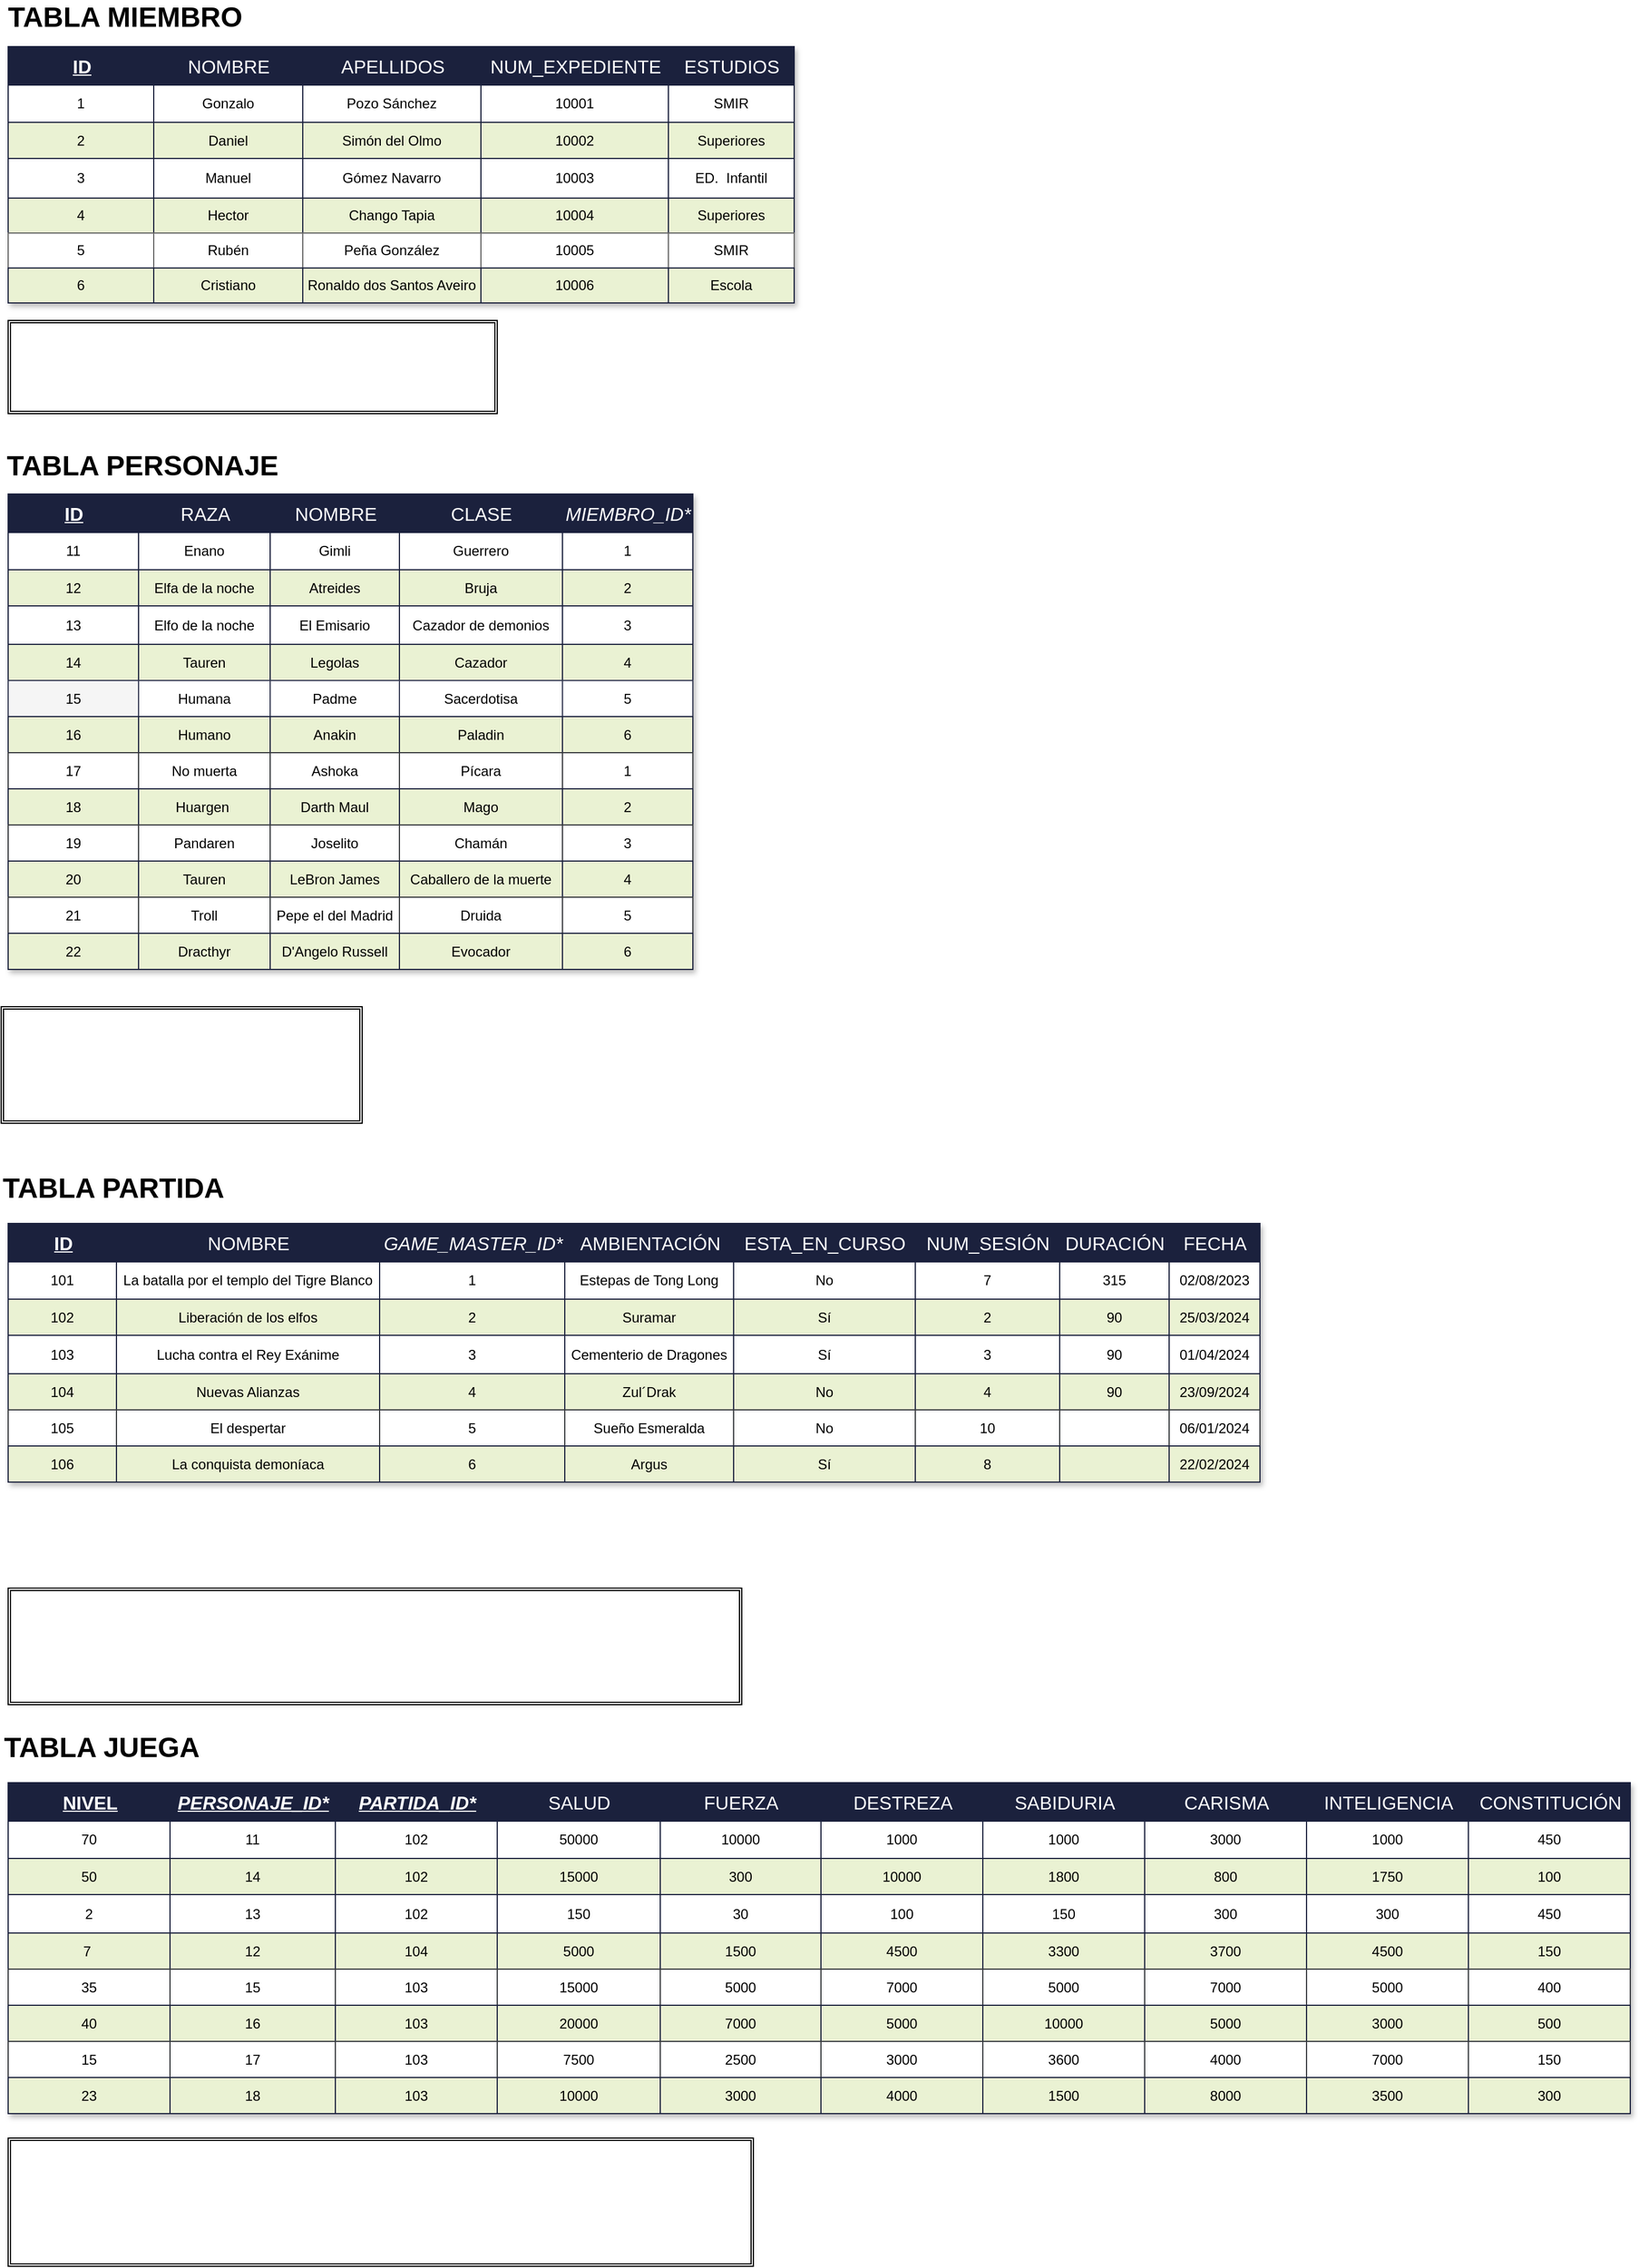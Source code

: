 <mxfile>
    <diagram id="BTblveRsEKoxv7I2d8hu" name="Página-1">
        <mxGraphModel dx="1076" dy="786" grid="1" gridSize="10" guides="1" tooltips="1" connect="1" arrows="1" fold="1" page="1" pageScale="1" pageWidth="827" pageHeight="1169" math="0" shadow="0">
            <root>
                <mxCell id="0"/>
                <mxCell id="1" parent="0"/>
                <mxCell id="138" value="4" style="childLayout=tableLayout;recursiveResize=0;strokeColor=#1B213D;fillColor=#2B2353;shadow=1;" parent="1" vertex="1">
                    <mxGeometry x="366" y="95" width="675" height="220" as="geometry"/>
                </mxCell>
                <mxCell id="139" style="shape=tableRow;horizontal=0;startSize=0;swimlaneHead=0;swimlaneBody=0;top=0;left=0;bottom=0;right=0;dropTarget=0;collapsible=0;recursiveResize=0;expand=0;fontStyle=0;strokeColor=inherit;fillColor=#ffffff;" parent="138" vertex="1">
                    <mxGeometry width="675" height="33" as="geometry"/>
                </mxCell>
                <mxCell id="140" value="&lt;u&gt;ID&lt;/u&gt;" style="connectable=0;recursiveResize=0;strokeColor=inherit;fillColor=#1B213D;align=center;fontStyle=1;fontColor=#FFFFFF;html=1;fontSize=16;" parent="139" vertex="1">
                    <mxGeometry width="125" height="33" as="geometry">
                        <mxRectangle width="125" height="33" as="alternateBounds"/>
                    </mxGeometry>
                </mxCell>
                <mxCell id="141" value="&lt;span style=&quot;font-weight: normal; font-size: 16px;&quot;&gt;NOMBRE&lt;/span&gt;" style="connectable=0;recursiveResize=0;strokeColor=inherit;fillColor=#1B213D;align=center;fontStyle=1;fontColor=#FFFFFF;html=1;fontSize=16;" parent="139" vertex="1">
                    <mxGeometry x="125" width="128" height="33" as="geometry">
                        <mxRectangle width="128" height="33" as="alternateBounds"/>
                    </mxGeometry>
                </mxCell>
                <mxCell id="142" value="&lt;span style=&quot;font-weight: normal; font-size: 16px;&quot;&gt;APELLIDOS&lt;/span&gt;" style="connectable=0;recursiveResize=0;strokeColor=inherit;fillColor=#1B213D;align=center;fontStyle=1;fontColor=#FFFFFF;html=1;fontSize=16;" parent="139" vertex="1">
                    <mxGeometry x="253" width="153" height="33" as="geometry">
                        <mxRectangle width="153" height="33" as="alternateBounds"/>
                    </mxGeometry>
                </mxCell>
                <mxCell id="177" value="&lt;span style=&quot;font-weight: normal; font-size: 16px;&quot;&gt;NUM_EXPEDIENTE&lt;/span&gt;" style="connectable=0;recursiveResize=0;strokeColor=inherit;fillColor=#1B213D;align=center;fontStyle=1;fontColor=#FFFFFF;html=1;fontSize=16;" parent="139" vertex="1">
                    <mxGeometry x="406" width="161" height="33" as="geometry">
                        <mxRectangle width="161" height="33" as="alternateBounds"/>
                    </mxGeometry>
                </mxCell>
                <mxCell id="182" value="&lt;span style=&quot;font-weight: normal; font-size: 16px;&quot;&gt;ESTUDIOS&lt;/span&gt;" style="connectable=0;recursiveResize=0;strokeColor=inherit;fillColor=#1B213D;align=center;fontStyle=1;fontColor=#FFFFFF;html=1;fontSize=16;" parent="139" vertex="1">
                    <mxGeometry x="567" width="108" height="33" as="geometry">
                        <mxRectangle width="108" height="33" as="alternateBounds"/>
                    </mxGeometry>
                </mxCell>
                <mxCell id="143" value="" style="shape=tableRow;horizontal=0;startSize=0;swimlaneHead=0;swimlaneBody=0;top=0;left=0;bottom=0;right=0;dropTarget=0;collapsible=0;recursiveResize=0;expand=0;fontStyle=0;strokeColor=inherit;fillColor=#ffffff;" parent="138" vertex="1">
                    <mxGeometry y="33" width="675" height="32" as="geometry"/>
                </mxCell>
                <mxCell id="144" value="1" style="connectable=0;recursiveResize=0;strokeColor=inherit;fillColor=inherit;align=center;whiteSpace=wrap;html=1;fontColor=#000000;" parent="143" vertex="1">
                    <mxGeometry width="125" height="32" as="geometry">
                        <mxRectangle width="125" height="32" as="alternateBounds"/>
                    </mxGeometry>
                </mxCell>
                <mxCell id="145" value="Gonzalo" style="connectable=0;recursiveResize=0;strokeColor=inherit;fillColor=inherit;align=center;whiteSpace=wrap;html=1;fontColor=#000000;" parent="143" vertex="1">
                    <mxGeometry x="125" width="128" height="32" as="geometry">
                        <mxRectangle width="128" height="32" as="alternateBounds"/>
                    </mxGeometry>
                </mxCell>
                <mxCell id="146" value="Pozo Sánchez" style="connectable=0;recursiveResize=0;strokeColor=inherit;fillColor=inherit;align=center;whiteSpace=wrap;html=1;fontColor=#000000;" parent="143" vertex="1">
                    <mxGeometry x="253" width="153" height="32" as="geometry">
                        <mxRectangle width="153" height="32" as="alternateBounds"/>
                    </mxGeometry>
                </mxCell>
                <mxCell id="178" value="10001" style="connectable=0;recursiveResize=0;strokeColor=inherit;fillColor=inherit;align=center;whiteSpace=wrap;html=1;fontColor=#000000;" parent="143" vertex="1">
                    <mxGeometry x="406" width="161" height="32" as="geometry">
                        <mxRectangle width="161" height="32" as="alternateBounds"/>
                    </mxGeometry>
                </mxCell>
                <mxCell id="183" value="SMIR" style="connectable=0;recursiveResize=0;strokeColor=inherit;fillColor=inherit;align=center;whiteSpace=wrap;html=1;fontColor=#000000;" parent="143" vertex="1">
                    <mxGeometry x="567" width="108" height="32" as="geometry">
                        <mxRectangle width="108" height="32" as="alternateBounds"/>
                    </mxGeometry>
                </mxCell>
                <mxCell id="147" value="" style="shape=tableRow;horizontal=0;startSize=0;swimlaneHead=0;swimlaneBody=0;top=0;left=0;bottom=0;right=0;dropTarget=0;collapsible=0;recursiveResize=0;expand=0;fontStyle=1;strokeColor=inherit;fillColor=#EAF2D3;" parent="138" vertex="1">
                    <mxGeometry y="65" width="675" height="31" as="geometry"/>
                </mxCell>
                <mxCell id="148" value="2" style="connectable=0;recursiveResize=0;strokeColor=inherit;fillColor=inherit;whiteSpace=wrap;html=1;fontColor=#000000;" parent="147" vertex="1">
                    <mxGeometry width="125" height="31" as="geometry">
                        <mxRectangle width="125" height="31" as="alternateBounds"/>
                    </mxGeometry>
                </mxCell>
                <mxCell id="149" value="Daniel" style="connectable=0;recursiveResize=0;strokeColor=inherit;fillColor=inherit;whiteSpace=wrap;html=1;fontColor=#000000;" parent="147" vertex="1">
                    <mxGeometry x="125" width="128" height="31" as="geometry">
                        <mxRectangle width="128" height="31" as="alternateBounds"/>
                    </mxGeometry>
                </mxCell>
                <mxCell id="150" value="Simón del Olmo" style="connectable=0;recursiveResize=0;strokeColor=inherit;fillColor=inherit;whiteSpace=wrap;html=1;fontColor=#000000;" parent="147" vertex="1">
                    <mxGeometry x="253" width="153" height="31" as="geometry">
                        <mxRectangle width="153" height="31" as="alternateBounds"/>
                    </mxGeometry>
                </mxCell>
                <mxCell id="179" value="10002" style="connectable=0;recursiveResize=0;strokeColor=inherit;fillColor=inherit;whiteSpace=wrap;html=1;fontColor=#000000;" parent="147" vertex="1">
                    <mxGeometry x="406" width="161" height="31" as="geometry">
                        <mxRectangle width="161" height="31" as="alternateBounds"/>
                    </mxGeometry>
                </mxCell>
                <mxCell id="184" value="Superiores" style="connectable=0;recursiveResize=0;strokeColor=inherit;fillColor=inherit;whiteSpace=wrap;html=1;fontColor=#000000;" parent="147" vertex="1">
                    <mxGeometry x="567" width="108" height="31" as="geometry">
                        <mxRectangle width="108" height="31" as="alternateBounds"/>
                    </mxGeometry>
                </mxCell>
                <mxCell id="151" value="" style="shape=tableRow;horizontal=0;startSize=0;swimlaneHead=0;swimlaneBody=0;top=0;left=0;bottom=0;right=0;dropTarget=0;collapsible=0;recursiveResize=0;expand=0;fontStyle=0;strokeColor=inherit;fillColor=#ffffff;" parent="138" vertex="1">
                    <mxGeometry y="96" width="675" height="34" as="geometry"/>
                </mxCell>
                <mxCell id="152" value="3" style="connectable=0;recursiveResize=0;strokeColor=inherit;fillColor=inherit;fontStyle=0;align=center;whiteSpace=wrap;html=1;fontColor=#000000;" parent="151" vertex="1">
                    <mxGeometry width="125" height="34" as="geometry">
                        <mxRectangle width="125" height="34" as="alternateBounds"/>
                    </mxGeometry>
                </mxCell>
                <mxCell id="153" value="Manuel" style="connectable=0;recursiveResize=0;strokeColor=inherit;fillColor=inherit;fontStyle=0;align=center;whiteSpace=wrap;html=1;fontColor=#000000;" parent="151" vertex="1">
                    <mxGeometry x="125" width="128" height="34" as="geometry">
                        <mxRectangle width="128" height="34" as="alternateBounds"/>
                    </mxGeometry>
                </mxCell>
                <mxCell id="154" value="Gómez Navarro" style="connectable=0;recursiveResize=0;strokeColor=inherit;fillColor=inherit;fontStyle=0;align=center;whiteSpace=wrap;html=1;fontColor=#000000;" parent="151" vertex="1">
                    <mxGeometry x="253" width="153" height="34" as="geometry">
                        <mxRectangle width="153" height="34" as="alternateBounds"/>
                    </mxGeometry>
                </mxCell>
                <mxCell id="180" value="10003" style="connectable=0;recursiveResize=0;strokeColor=inherit;fillColor=inherit;fontStyle=0;align=center;whiteSpace=wrap;html=1;fontColor=#000000;" parent="151" vertex="1">
                    <mxGeometry x="406" width="161" height="34" as="geometry">
                        <mxRectangle width="161" height="34" as="alternateBounds"/>
                    </mxGeometry>
                </mxCell>
                <mxCell id="185" value="ED.&amp;nbsp; Infantil" style="connectable=0;recursiveResize=0;strokeColor=inherit;fillColor=inherit;fontStyle=0;align=center;whiteSpace=wrap;html=1;fontColor=#000000;" parent="151" vertex="1">
                    <mxGeometry x="567" width="108" height="34" as="geometry">
                        <mxRectangle width="108" height="34" as="alternateBounds"/>
                    </mxGeometry>
                </mxCell>
                <mxCell id="155" value="" style="shape=tableRow;horizontal=0;startSize=0;swimlaneHead=0;swimlaneBody=0;top=0;left=0;bottom=0;right=0;dropTarget=0;collapsible=0;recursiveResize=0;expand=0;fontStyle=1;strokeColor=inherit;fillColor=#EAF2D3;" parent="138" vertex="1">
                    <mxGeometry y="130" width="675" height="30" as="geometry"/>
                </mxCell>
                <mxCell id="156" value="4" style="connectable=0;recursiveResize=0;strokeColor=inherit;fillColor=inherit;whiteSpace=wrap;html=1;fontColor=#000000;" parent="155" vertex="1">
                    <mxGeometry width="125" height="30" as="geometry">
                        <mxRectangle width="125" height="30" as="alternateBounds"/>
                    </mxGeometry>
                </mxCell>
                <mxCell id="157" value="Hector" style="connectable=0;recursiveResize=0;strokeColor=inherit;fillColor=inherit;whiteSpace=wrap;html=1;fontColor=#000000;" parent="155" vertex="1">
                    <mxGeometry x="125" width="128" height="30" as="geometry">
                        <mxRectangle width="128" height="30" as="alternateBounds"/>
                    </mxGeometry>
                </mxCell>
                <mxCell id="158" value="Chango Tapia" style="connectable=0;recursiveResize=0;strokeColor=inherit;fillColor=inherit;whiteSpace=wrap;html=1;fontColor=#000000;" parent="155" vertex="1">
                    <mxGeometry x="253" width="153" height="30" as="geometry">
                        <mxRectangle width="153" height="30" as="alternateBounds"/>
                    </mxGeometry>
                </mxCell>
                <mxCell id="181" value="10004" style="connectable=0;recursiveResize=0;strokeColor=inherit;fillColor=inherit;whiteSpace=wrap;html=1;fontColor=#000000;" parent="155" vertex="1">
                    <mxGeometry x="406" width="161" height="30" as="geometry">
                        <mxRectangle width="161" height="30" as="alternateBounds"/>
                    </mxGeometry>
                </mxCell>
                <mxCell id="186" value="Superiores" style="connectable=0;recursiveResize=0;strokeColor=inherit;fillColor=inherit;whiteSpace=wrap;html=1;fontColor=#000000;" parent="155" vertex="1">
                    <mxGeometry x="567" width="108" height="30" as="geometry">
                        <mxRectangle width="108" height="30" as="alternateBounds"/>
                    </mxGeometry>
                </mxCell>
                <mxCell id="705" style="shape=tableRow;horizontal=0;startSize=0;swimlaneHead=0;swimlaneBody=0;top=0;left=0;bottom=0;right=0;dropTarget=0;collapsible=0;recursiveResize=0;expand=0;fontStyle=1;strokeColor=inherit;fillColor=#EAF2D3;" vertex="1" parent="138">
                    <mxGeometry y="160" width="675" height="30" as="geometry"/>
                </mxCell>
                <mxCell id="706" value="5" style="connectable=0;recursiveResize=0;strokeColor=#666666;fillColor=#FFFFFF;whiteSpace=wrap;html=1;gradientColor=none;fontColor=#000000;" vertex="1" parent="705">
                    <mxGeometry width="125" height="30" as="geometry">
                        <mxRectangle width="125" height="30" as="alternateBounds"/>
                    </mxGeometry>
                </mxCell>
                <mxCell id="707" value="Rubén" style="connectable=0;recursiveResize=0;strokeColor=#666666;fillColor=#FFFFFF;whiteSpace=wrap;html=1;gradientColor=none;fontColor=#000000;" vertex="1" parent="705">
                    <mxGeometry x="125" width="128" height="30" as="geometry">
                        <mxRectangle width="128" height="30" as="alternateBounds"/>
                    </mxGeometry>
                </mxCell>
                <mxCell id="708" value="Peña González" style="connectable=0;recursiveResize=0;strokeColor=#666666;fillColor=#FFFFFF;whiteSpace=wrap;html=1;gradientColor=none;fontColor=#000000;" vertex="1" parent="705">
                    <mxGeometry x="253" width="153" height="30" as="geometry">
                        <mxRectangle width="153" height="30" as="alternateBounds"/>
                    </mxGeometry>
                </mxCell>
                <mxCell id="710" value="10005" style="connectable=0;recursiveResize=0;strokeColor=#666666;fillColor=#FFFFFF;whiteSpace=wrap;html=1;gradientColor=none;fontColor=#000000;" vertex="1" parent="705">
                    <mxGeometry x="406" width="161" height="30" as="geometry">
                        <mxRectangle width="161" height="30" as="alternateBounds"/>
                    </mxGeometry>
                </mxCell>
                <mxCell id="711" value="SMIR" style="connectable=0;recursiveResize=0;strokeColor=#666666;fillColor=#FFFFFF;whiteSpace=wrap;html=1;gradientColor=none;fontColor=#000000;" vertex="1" parent="705">
                    <mxGeometry x="567" width="108" height="30" as="geometry">
                        <mxRectangle width="108" height="30" as="alternateBounds"/>
                    </mxGeometry>
                </mxCell>
                <mxCell id="698" style="shape=tableRow;horizontal=0;startSize=0;swimlaneHead=0;swimlaneBody=0;top=0;left=0;bottom=0;right=0;dropTarget=0;collapsible=0;recursiveResize=0;expand=0;fontStyle=1;strokeColor=inherit;fillColor=#EAF2D3;" vertex="1" parent="138">
                    <mxGeometry y="190" width="675" height="30" as="geometry"/>
                </mxCell>
                <mxCell id="699" value="6" style="connectable=0;recursiveResize=0;strokeColor=inherit;fillColor=inherit;whiteSpace=wrap;html=1;fontColor=#000000;" vertex="1" parent="698">
                    <mxGeometry width="125" height="30" as="geometry">
                        <mxRectangle width="125" height="30" as="alternateBounds"/>
                    </mxGeometry>
                </mxCell>
                <mxCell id="700" value="Cristiano" style="connectable=0;recursiveResize=0;strokeColor=inherit;fillColor=inherit;whiteSpace=wrap;html=1;fontColor=#000000;" vertex="1" parent="698">
                    <mxGeometry x="125" width="128" height="30" as="geometry">
                        <mxRectangle width="128" height="30" as="alternateBounds"/>
                    </mxGeometry>
                </mxCell>
                <mxCell id="701" value="Ronaldo dos Santos Aveiro" style="connectable=0;recursiveResize=0;strokeColor=inherit;fillColor=inherit;whiteSpace=wrap;html=1;fontColor=#000000;" vertex="1" parent="698">
                    <mxGeometry x="253" width="153" height="30" as="geometry">
                        <mxRectangle width="153" height="30" as="alternateBounds"/>
                    </mxGeometry>
                </mxCell>
                <mxCell id="703" value="10006" style="connectable=0;recursiveResize=0;strokeColor=inherit;fillColor=inherit;whiteSpace=wrap;html=1;fontColor=#000000;" vertex="1" parent="698">
                    <mxGeometry x="406" width="161" height="30" as="geometry">
                        <mxRectangle width="161" height="30" as="alternateBounds"/>
                    </mxGeometry>
                </mxCell>
                <mxCell id="704" value="Escola" style="connectable=0;recursiveResize=0;strokeColor=inherit;fillColor=inherit;whiteSpace=wrap;html=1;fontColor=#000000;" vertex="1" parent="698">
                    <mxGeometry x="567" width="108" height="30" as="geometry">
                        <mxRectangle width="108" height="30" as="alternateBounds"/>
                    </mxGeometry>
                </mxCell>
                <mxCell id="355" value="Assets" style="childLayout=tableLayout;recursiveResize=0;strokeColor=#1B213D;fillColor=#1B213D;shadow=1;" parent="1" vertex="1">
                    <mxGeometry x="366" y="479" width="588" height="408" as="geometry"/>
                </mxCell>
                <mxCell id="356" style="shape=tableRow;horizontal=0;startSize=0;swimlaneHead=0;swimlaneBody=0;top=0;left=0;bottom=0;right=0;dropTarget=0;collapsible=0;recursiveResize=0;expand=0;fontStyle=0;strokeColor=inherit;fillColor=#ffffff;" parent="355" vertex="1">
                    <mxGeometry width="588" height="33" as="geometry"/>
                </mxCell>
                <mxCell id="357" value="&lt;u style=&quot;font-size: 16px;&quot;&gt;ID&lt;/u&gt;" style="connectable=0;recursiveResize=0;strokeColor=inherit;fillColor=#1B213D;align=center;fontStyle=1;fontColor=#FFFFFF;html=1;fontSize=16;" parent="356" vertex="1">
                    <mxGeometry width="112" height="33" as="geometry">
                        <mxRectangle width="112" height="33" as="alternateBounds"/>
                    </mxGeometry>
                </mxCell>
                <mxCell id="358" value="&lt;span style=&quot;font-weight: normal; font-size: 16px;&quot;&gt;RAZA&lt;/span&gt;" style="connectable=0;recursiveResize=0;strokeColor=inherit;fillColor=#1B213D;align=center;fontStyle=1;fontColor=#FFFFFF;html=1;fontSize=16;" parent="356" vertex="1">
                    <mxGeometry x="112" width="113" height="33" as="geometry">
                        <mxRectangle width="113" height="33" as="alternateBounds"/>
                    </mxGeometry>
                </mxCell>
                <mxCell id="359" value="&lt;span style=&quot;font-weight: normal; font-size: 16px;&quot;&gt;NOMBRE&lt;/span&gt;" style="connectable=0;recursiveResize=0;strokeColor=inherit;fillColor=#1B213D;align=center;fontStyle=1;fontColor=#FFFFFF;html=1;fontSize=16;" parent="356" vertex="1">
                    <mxGeometry x="225" width="111" height="33" as="geometry">
                        <mxRectangle width="111" height="33" as="alternateBounds"/>
                    </mxGeometry>
                </mxCell>
                <mxCell id="453" value="&lt;span style=&quot;font-weight: normal; font-size: 16px;&quot;&gt;CLASE&lt;/span&gt;" style="connectable=0;recursiveResize=0;strokeColor=inherit;fillColor=#1B213D;align=center;fontStyle=1;fontColor=#FFFFFF;html=1;fontSize=16;" parent="356" vertex="1">
                    <mxGeometry x="336" width="140" height="33" as="geometry">
                        <mxRectangle width="140" height="33" as="alternateBounds"/>
                    </mxGeometry>
                </mxCell>
                <mxCell id="458" value="&lt;i style=&quot;font-weight: normal; font-size: 16px;&quot;&gt;MIEMBRO_ID*&lt;/i&gt;" style="connectable=0;recursiveResize=0;strokeColor=inherit;fillColor=#1B213D;align=center;fontStyle=1;fontColor=#FFFFFF;html=1;fontSize=16;" parent="356" vertex="1">
                    <mxGeometry x="476" width="112" height="33" as="geometry">
                        <mxRectangle width="112" height="33" as="alternateBounds"/>
                    </mxGeometry>
                </mxCell>
                <mxCell id="360" value="" style="shape=tableRow;horizontal=0;startSize=0;swimlaneHead=0;swimlaneBody=0;top=0;left=0;bottom=0;right=0;dropTarget=0;collapsible=0;recursiveResize=0;expand=0;fontStyle=0;strokeColor=inherit;fillColor=#ffffff;" parent="355" vertex="1">
                    <mxGeometry y="33" width="588" height="32" as="geometry"/>
                </mxCell>
                <mxCell id="361" value="&lt;font&gt;11&lt;br&gt;&lt;/font&gt;" style="connectable=0;recursiveResize=0;strokeColor=inherit;fillColor=inherit;align=center;whiteSpace=wrap;html=1;fontColor=#000000;" parent="360" vertex="1">
                    <mxGeometry width="112" height="32" as="geometry">
                        <mxRectangle width="112" height="32" as="alternateBounds"/>
                    </mxGeometry>
                </mxCell>
                <mxCell id="362" value="Enano" style="connectable=0;recursiveResize=0;strokeColor=inherit;fillColor=inherit;align=center;whiteSpace=wrap;html=1;fontColor=#000000;" parent="360" vertex="1">
                    <mxGeometry x="112" width="113" height="32" as="geometry">
                        <mxRectangle width="113" height="32" as="alternateBounds"/>
                    </mxGeometry>
                </mxCell>
                <mxCell id="363" value="Gimli" style="connectable=0;recursiveResize=0;strokeColor=inherit;fillColor=inherit;align=center;whiteSpace=wrap;html=1;fontColor=#000000;" parent="360" vertex="1">
                    <mxGeometry x="225" width="111" height="32" as="geometry">
                        <mxRectangle width="111" height="32" as="alternateBounds"/>
                    </mxGeometry>
                </mxCell>
                <mxCell id="454" value="Guerrero" style="connectable=0;recursiveResize=0;strokeColor=inherit;fillColor=inherit;align=center;whiteSpace=wrap;html=1;fontColor=#000000;" parent="360" vertex="1">
                    <mxGeometry x="336" width="140" height="32" as="geometry">
                        <mxRectangle width="140" height="32" as="alternateBounds"/>
                    </mxGeometry>
                </mxCell>
                <mxCell id="459" value="1" style="connectable=0;recursiveResize=0;strokeColor=inherit;fillColor=inherit;align=center;whiteSpace=wrap;html=1;fontColor=#000000;" parent="360" vertex="1">
                    <mxGeometry x="476" width="112" height="32" as="geometry">
                        <mxRectangle width="112" height="32" as="alternateBounds"/>
                    </mxGeometry>
                </mxCell>
                <mxCell id="364" value="" style="shape=tableRow;horizontal=0;startSize=0;swimlaneHead=0;swimlaneBody=0;top=0;left=0;bottom=0;right=0;dropTarget=0;collapsible=0;recursiveResize=0;expand=0;fontStyle=1;strokeColor=inherit;fillColor=#EAF2D3;" parent="355" vertex="1">
                    <mxGeometry y="65" width="588" height="31" as="geometry"/>
                </mxCell>
                <mxCell id="365" value="12" style="connectable=0;recursiveResize=0;strokeColor=inherit;fillColor=inherit;whiteSpace=wrap;html=1;fontColor=#000000;" parent="364" vertex="1">
                    <mxGeometry width="112" height="31" as="geometry">
                        <mxRectangle width="112" height="31" as="alternateBounds"/>
                    </mxGeometry>
                </mxCell>
                <mxCell id="366" value="Elfa de la noche" style="connectable=0;recursiveResize=0;strokeColor=inherit;fillColor=inherit;whiteSpace=wrap;html=1;fontColor=#000000;" parent="364" vertex="1">
                    <mxGeometry x="112" width="113" height="31" as="geometry">
                        <mxRectangle width="113" height="31" as="alternateBounds"/>
                    </mxGeometry>
                </mxCell>
                <mxCell id="367" value="Atreides" style="connectable=0;recursiveResize=0;strokeColor=inherit;fillColor=inherit;whiteSpace=wrap;html=1;fontColor=#000000;" parent="364" vertex="1">
                    <mxGeometry x="225" width="111" height="31" as="geometry">
                        <mxRectangle width="111" height="31" as="alternateBounds"/>
                    </mxGeometry>
                </mxCell>
                <mxCell id="455" value="Bruja" style="connectable=0;recursiveResize=0;strokeColor=inherit;fillColor=inherit;whiteSpace=wrap;html=1;fontColor=#000000;" parent="364" vertex="1">
                    <mxGeometry x="336" width="140" height="31" as="geometry">
                        <mxRectangle width="140" height="31" as="alternateBounds"/>
                    </mxGeometry>
                </mxCell>
                <mxCell id="460" value="2" style="connectable=0;recursiveResize=0;strokeColor=inherit;fillColor=inherit;whiteSpace=wrap;html=1;fontColor=#000000;" parent="364" vertex="1">
                    <mxGeometry x="476" width="112" height="31" as="geometry">
                        <mxRectangle width="112" height="31" as="alternateBounds"/>
                    </mxGeometry>
                </mxCell>
                <mxCell id="368" value="" style="shape=tableRow;horizontal=0;startSize=0;swimlaneHead=0;swimlaneBody=0;top=0;left=0;bottom=0;right=0;dropTarget=0;collapsible=0;recursiveResize=0;expand=0;fontStyle=0;strokeColor=inherit;fillColor=#ffffff;" parent="355" vertex="1">
                    <mxGeometry y="96" width="588" height="33" as="geometry"/>
                </mxCell>
                <mxCell id="369" value="13" style="connectable=0;recursiveResize=0;strokeColor=inherit;fillColor=inherit;fontStyle=0;align=center;whiteSpace=wrap;html=1;fontColor=#000000;" parent="368" vertex="1">
                    <mxGeometry width="112" height="33" as="geometry">
                        <mxRectangle width="112" height="33" as="alternateBounds"/>
                    </mxGeometry>
                </mxCell>
                <mxCell id="370" value="Elfo de la noche" style="connectable=0;recursiveResize=0;strokeColor=inherit;fillColor=inherit;fontStyle=0;align=center;whiteSpace=wrap;html=1;fontColor=#000000;" parent="368" vertex="1">
                    <mxGeometry x="112" width="113" height="33" as="geometry">
                        <mxRectangle width="113" height="33" as="alternateBounds"/>
                    </mxGeometry>
                </mxCell>
                <mxCell id="371" value="El Emisario" style="connectable=0;recursiveResize=0;strokeColor=inherit;fillColor=inherit;fontStyle=0;align=center;whiteSpace=wrap;html=1;fontColor=#000000;" parent="368" vertex="1">
                    <mxGeometry x="225" width="111" height="33" as="geometry">
                        <mxRectangle width="111" height="33" as="alternateBounds"/>
                    </mxGeometry>
                </mxCell>
                <mxCell id="456" value="Cazador de demonios" style="connectable=0;recursiveResize=0;strokeColor=inherit;fillColor=inherit;fontStyle=0;align=center;whiteSpace=wrap;html=1;fontColor=#000000;" parent="368" vertex="1">
                    <mxGeometry x="336" width="140" height="33" as="geometry">
                        <mxRectangle width="140" height="33" as="alternateBounds"/>
                    </mxGeometry>
                </mxCell>
                <mxCell id="461" value="3" style="connectable=0;recursiveResize=0;strokeColor=inherit;fillColor=inherit;fontStyle=0;align=center;whiteSpace=wrap;html=1;fontColor=#000000;" parent="368" vertex="1">
                    <mxGeometry x="476" width="112" height="33" as="geometry">
                        <mxRectangle width="112" height="33" as="alternateBounds"/>
                    </mxGeometry>
                </mxCell>
                <mxCell id="372" value="" style="shape=tableRow;horizontal=0;startSize=0;swimlaneHead=0;swimlaneBody=0;top=0;left=0;bottom=0;right=0;dropTarget=0;collapsible=0;recursiveResize=0;expand=0;fontStyle=1;strokeColor=inherit;fillColor=#EAF2D3;" parent="355" vertex="1">
                    <mxGeometry y="129" width="588" height="31" as="geometry"/>
                </mxCell>
                <mxCell id="373" value="14" style="connectable=0;recursiveResize=0;strokeColor=inherit;fillColor=inherit;whiteSpace=wrap;html=1;fontColor=#000000;" parent="372" vertex="1">
                    <mxGeometry width="112" height="31" as="geometry">
                        <mxRectangle width="112" height="31" as="alternateBounds"/>
                    </mxGeometry>
                </mxCell>
                <mxCell id="374" value="Tauren" style="connectable=0;recursiveResize=0;strokeColor=inherit;fillColor=inherit;whiteSpace=wrap;html=1;fontColor=#000000;" parent="372" vertex="1">
                    <mxGeometry x="112" width="113" height="31" as="geometry">
                        <mxRectangle width="113" height="31" as="alternateBounds"/>
                    </mxGeometry>
                </mxCell>
                <mxCell id="375" value="Legolas" style="connectable=0;recursiveResize=0;strokeColor=inherit;fillColor=inherit;whiteSpace=wrap;html=1;fontColor=#000000;" parent="372" vertex="1">
                    <mxGeometry x="225" width="111" height="31" as="geometry">
                        <mxRectangle width="111" height="31" as="alternateBounds"/>
                    </mxGeometry>
                </mxCell>
                <mxCell id="457" value="Cazador" style="connectable=0;recursiveResize=0;strokeColor=inherit;fillColor=inherit;whiteSpace=wrap;html=1;fontColor=#000000;" parent="372" vertex="1">
                    <mxGeometry x="336" width="140" height="31" as="geometry">
                        <mxRectangle width="140" height="31" as="alternateBounds"/>
                    </mxGeometry>
                </mxCell>
                <mxCell id="462" value="4" style="connectable=0;recursiveResize=0;strokeColor=inherit;fillColor=inherit;whiteSpace=wrap;html=1;fontColor=#000000;" parent="372" vertex="1">
                    <mxGeometry x="476" width="112" height="31" as="geometry">
                        <mxRectangle width="112" height="31" as="alternateBounds"/>
                    </mxGeometry>
                </mxCell>
                <mxCell id="840" style="shape=tableRow;horizontal=0;startSize=0;swimlaneHead=0;swimlaneBody=0;top=0;left=0;bottom=0;right=0;dropTarget=0;collapsible=0;recursiveResize=0;expand=0;fontStyle=1;strokeColor=inherit;fillColor=#EAF2D3;" vertex="1" parent="355">
                    <mxGeometry y="160" width="588" height="31" as="geometry"/>
                </mxCell>
                <mxCell id="841" value="15" style="connectable=0;recursiveResize=0;whiteSpace=wrap;html=1;fillColor=#f5f5f5;fontColor=#000000;strokeColor=#343952;" vertex="1" parent="840">
                    <mxGeometry width="112" height="31" as="geometry">
                        <mxRectangle width="112" height="31" as="alternateBounds"/>
                    </mxGeometry>
                </mxCell>
                <mxCell id="842" value="Humana" style="connectable=0;recursiveResize=0;whiteSpace=wrap;html=1;fillColor=#FFFFFF;fontColor=#000000;strokeColor=#343952;" vertex="1" parent="840">
                    <mxGeometry x="112" width="113" height="31" as="geometry">
                        <mxRectangle width="113" height="31" as="alternateBounds"/>
                    </mxGeometry>
                </mxCell>
                <mxCell id="843" value="Padme" style="connectable=0;recursiveResize=0;whiteSpace=wrap;html=1;fillColor=#FFFFFF;fontColor=#000000;strokeColor=#343952;" vertex="1" parent="840">
                    <mxGeometry x="225" width="111" height="31" as="geometry">
                        <mxRectangle width="111" height="31" as="alternateBounds"/>
                    </mxGeometry>
                </mxCell>
                <mxCell id="844" value="Sacerdotisa" style="connectable=0;recursiveResize=0;whiteSpace=wrap;html=1;fillColor=#FFFFFF;fontColor=#000000;strokeColor=#343952;" vertex="1" parent="840">
                    <mxGeometry x="336" width="140" height="31" as="geometry">
                        <mxRectangle width="140" height="31" as="alternateBounds"/>
                    </mxGeometry>
                </mxCell>
                <mxCell id="845" value="5" style="connectable=0;recursiveResize=0;whiteSpace=wrap;html=1;fillColor=#FFFFFF;fontColor=#000000;strokeColor=#343952;" vertex="1" parent="840">
                    <mxGeometry x="476" width="112" height="31" as="geometry">
                        <mxRectangle width="112" height="31" as="alternateBounds"/>
                    </mxGeometry>
                </mxCell>
                <mxCell id="834" style="shape=tableRow;horizontal=0;startSize=0;swimlaneHead=0;swimlaneBody=0;top=0;left=0;bottom=0;right=0;dropTarget=0;collapsible=0;recursiveResize=0;expand=0;fontStyle=1;strokeColor=inherit;fillColor=#EAF2D3;" vertex="1" parent="355">
                    <mxGeometry y="191" width="588" height="31" as="geometry"/>
                </mxCell>
                <mxCell id="835" value="16" style="connectable=0;recursiveResize=0;strokeColor=inherit;fillColor=inherit;whiteSpace=wrap;html=1;fontColor=#000000;" vertex="1" parent="834">
                    <mxGeometry width="112" height="31" as="geometry">
                        <mxRectangle width="112" height="31" as="alternateBounds"/>
                    </mxGeometry>
                </mxCell>
                <mxCell id="836" value="Humano" style="connectable=0;recursiveResize=0;strokeColor=inherit;fillColor=inherit;whiteSpace=wrap;html=1;fontColor=#000000;" vertex="1" parent="834">
                    <mxGeometry x="112" width="113" height="31" as="geometry">
                        <mxRectangle width="113" height="31" as="alternateBounds"/>
                    </mxGeometry>
                </mxCell>
                <mxCell id="837" value="Anakin" style="connectable=0;recursiveResize=0;strokeColor=inherit;fillColor=inherit;whiteSpace=wrap;html=1;fontColor=#000000;" vertex="1" parent="834">
                    <mxGeometry x="225" width="111" height="31" as="geometry">
                        <mxRectangle width="111" height="31" as="alternateBounds"/>
                    </mxGeometry>
                </mxCell>
                <mxCell id="838" value="Paladin" style="connectable=0;recursiveResize=0;strokeColor=inherit;fillColor=inherit;whiteSpace=wrap;html=1;fontColor=#000000;" vertex="1" parent="834">
                    <mxGeometry x="336" width="140" height="31" as="geometry">
                        <mxRectangle width="140" height="31" as="alternateBounds"/>
                    </mxGeometry>
                </mxCell>
                <mxCell id="839" value="6" style="connectable=0;recursiveResize=0;strokeColor=inherit;fillColor=inherit;whiteSpace=wrap;html=1;fontColor=#000000;" vertex="1" parent="834">
                    <mxGeometry x="476" width="112" height="31" as="geometry">
                        <mxRectangle width="112" height="31" as="alternateBounds"/>
                    </mxGeometry>
                </mxCell>
                <mxCell id="828" style="shape=tableRow;horizontal=0;startSize=0;swimlaneHead=0;swimlaneBody=0;top=0;left=0;bottom=0;right=0;dropTarget=0;collapsible=0;recursiveResize=0;expand=0;fontStyle=1;strokeColor=inherit;fillColor=#EAF2D3;" vertex="1" parent="355">
                    <mxGeometry y="222" width="588" height="31" as="geometry"/>
                </mxCell>
                <mxCell id="829" value="17" style="connectable=0;recursiveResize=0;strokeColor=#36393d;fillColor=#FFFFFF;whiteSpace=wrap;html=1;fontColor=#000000;" vertex="1" parent="828">
                    <mxGeometry width="112" height="31" as="geometry">
                        <mxRectangle width="112" height="31" as="alternateBounds"/>
                    </mxGeometry>
                </mxCell>
                <mxCell id="830" value="No muerta" style="connectable=0;recursiveResize=0;strokeColor=#36393d;fillColor=#FFFFFF;whiteSpace=wrap;html=1;fontColor=#000000;" vertex="1" parent="828">
                    <mxGeometry x="112" width="113" height="31" as="geometry">
                        <mxRectangle width="113" height="31" as="alternateBounds"/>
                    </mxGeometry>
                </mxCell>
                <mxCell id="831" value="Ashoka" style="connectable=0;recursiveResize=0;strokeColor=#36393d;fillColor=#FFFFFF;whiteSpace=wrap;html=1;fontColor=#000000;" vertex="1" parent="828">
                    <mxGeometry x="225" width="111" height="31" as="geometry">
                        <mxRectangle width="111" height="31" as="alternateBounds"/>
                    </mxGeometry>
                </mxCell>
                <mxCell id="832" value="Pícara" style="connectable=0;recursiveResize=0;strokeColor=#36393d;fillColor=#FFFFFF;whiteSpace=wrap;html=1;fontColor=#000000;" vertex="1" parent="828">
                    <mxGeometry x="336" width="140" height="31" as="geometry">
                        <mxRectangle width="140" height="31" as="alternateBounds"/>
                    </mxGeometry>
                </mxCell>
                <mxCell id="833" value="1" style="connectable=0;recursiveResize=0;strokeColor=#36393d;fillColor=#FFFFFF;whiteSpace=wrap;html=1;fontColor=#000000;" vertex="1" parent="828">
                    <mxGeometry x="476" width="112" height="31" as="geometry">
                        <mxRectangle width="112" height="31" as="alternateBounds"/>
                    </mxGeometry>
                </mxCell>
                <mxCell id="822" style="shape=tableRow;horizontal=0;startSize=0;swimlaneHead=0;swimlaneBody=0;top=0;left=0;bottom=0;right=0;dropTarget=0;collapsible=0;recursiveResize=0;expand=0;fontStyle=1;strokeColor=inherit;fillColor=#EAF2D3;" vertex="1" parent="355">
                    <mxGeometry y="253" width="588" height="31" as="geometry"/>
                </mxCell>
                <mxCell id="823" value="18" style="connectable=0;recursiveResize=0;strokeColor=inherit;fillColor=inherit;whiteSpace=wrap;html=1;fontColor=#000000;" vertex="1" parent="822">
                    <mxGeometry width="112" height="31" as="geometry">
                        <mxRectangle width="112" height="31" as="alternateBounds"/>
                    </mxGeometry>
                </mxCell>
                <mxCell id="824" value="Huargen&amp;nbsp;" style="connectable=0;recursiveResize=0;strokeColor=inherit;fillColor=inherit;whiteSpace=wrap;html=1;fontColor=#000000;" vertex="1" parent="822">
                    <mxGeometry x="112" width="113" height="31" as="geometry">
                        <mxRectangle width="113" height="31" as="alternateBounds"/>
                    </mxGeometry>
                </mxCell>
                <mxCell id="825" value="Darth Maul" style="connectable=0;recursiveResize=0;strokeColor=inherit;fillColor=inherit;whiteSpace=wrap;html=1;fontColor=#000000;" vertex="1" parent="822">
                    <mxGeometry x="225" width="111" height="31" as="geometry">
                        <mxRectangle width="111" height="31" as="alternateBounds"/>
                    </mxGeometry>
                </mxCell>
                <mxCell id="826" value="Mago" style="connectable=0;recursiveResize=0;strokeColor=inherit;fillColor=inherit;whiteSpace=wrap;html=1;fontColor=#000000;" vertex="1" parent="822">
                    <mxGeometry x="336" width="140" height="31" as="geometry">
                        <mxRectangle width="140" height="31" as="alternateBounds"/>
                    </mxGeometry>
                </mxCell>
                <mxCell id="827" value="2" style="connectable=0;recursiveResize=0;strokeColor=inherit;fillColor=inherit;whiteSpace=wrap;html=1;fontColor=#000000;" vertex="1" parent="822">
                    <mxGeometry x="476" width="112" height="31" as="geometry">
                        <mxRectangle width="112" height="31" as="alternateBounds"/>
                    </mxGeometry>
                </mxCell>
                <mxCell id="816" style="shape=tableRow;horizontal=0;startSize=0;swimlaneHead=0;swimlaneBody=0;top=0;left=0;bottom=0;right=0;dropTarget=0;collapsible=0;recursiveResize=0;expand=0;fontStyle=1;strokeColor=inherit;fillColor=#EAF2D3;" vertex="1" parent="355">
                    <mxGeometry y="284" width="588" height="31" as="geometry"/>
                </mxCell>
                <mxCell id="817" value="19" style="connectable=0;recursiveResize=0;strokeColor=#36393d;fillColor=#FFFFFF;whiteSpace=wrap;html=1;fontColor=#000000;" vertex="1" parent="816">
                    <mxGeometry width="112" height="31" as="geometry">
                        <mxRectangle width="112" height="31" as="alternateBounds"/>
                    </mxGeometry>
                </mxCell>
                <mxCell id="818" value="Pandaren" style="connectable=0;recursiveResize=0;strokeColor=#36393d;fillColor=#FFFFFF;whiteSpace=wrap;html=1;fontColor=#000000;" vertex="1" parent="816">
                    <mxGeometry x="112" width="113" height="31" as="geometry">
                        <mxRectangle width="113" height="31" as="alternateBounds"/>
                    </mxGeometry>
                </mxCell>
                <mxCell id="819" value="Joselito" style="connectable=0;recursiveResize=0;strokeColor=#36393d;fillColor=#FFFFFF;whiteSpace=wrap;html=1;fontColor=#000000;" vertex="1" parent="816">
                    <mxGeometry x="225" width="111" height="31" as="geometry">
                        <mxRectangle width="111" height="31" as="alternateBounds"/>
                    </mxGeometry>
                </mxCell>
                <mxCell id="820" value="Chamán" style="connectable=0;recursiveResize=0;strokeColor=#36393d;fillColor=#FFFFFF;whiteSpace=wrap;html=1;fontColor=#000000;" vertex="1" parent="816">
                    <mxGeometry x="336" width="140" height="31" as="geometry">
                        <mxRectangle width="140" height="31" as="alternateBounds"/>
                    </mxGeometry>
                </mxCell>
                <mxCell id="821" value="3" style="connectable=0;recursiveResize=0;strokeColor=#36393d;fillColor=#FFFFFF;whiteSpace=wrap;html=1;fontColor=#000000;" vertex="1" parent="816">
                    <mxGeometry x="476" width="112" height="31" as="geometry">
                        <mxRectangle width="112" height="31" as="alternateBounds"/>
                    </mxGeometry>
                </mxCell>
                <mxCell id="810" style="shape=tableRow;horizontal=0;startSize=0;swimlaneHead=0;swimlaneBody=0;top=0;left=0;bottom=0;right=0;dropTarget=0;collapsible=0;recursiveResize=0;expand=0;fontStyle=1;strokeColor=inherit;fillColor=#EAF2D3;" vertex="1" parent="355">
                    <mxGeometry y="315" width="588" height="31" as="geometry"/>
                </mxCell>
                <mxCell id="811" value="20" style="connectable=0;recursiveResize=0;strokeColor=inherit;fillColor=inherit;whiteSpace=wrap;html=1;fontColor=#000000;" vertex="1" parent="810">
                    <mxGeometry width="112" height="31" as="geometry">
                        <mxRectangle width="112" height="31" as="alternateBounds"/>
                    </mxGeometry>
                </mxCell>
                <mxCell id="812" value="Tauren" style="connectable=0;recursiveResize=0;strokeColor=inherit;fillColor=inherit;whiteSpace=wrap;html=1;fontColor=#000000;" vertex="1" parent="810">
                    <mxGeometry x="112" width="113" height="31" as="geometry">
                        <mxRectangle width="113" height="31" as="alternateBounds"/>
                    </mxGeometry>
                </mxCell>
                <mxCell id="813" value="LeBron James" style="connectable=0;recursiveResize=0;strokeColor=inherit;fillColor=inherit;whiteSpace=wrap;html=1;fontColor=#000000;" vertex="1" parent="810">
                    <mxGeometry x="225" width="111" height="31" as="geometry">
                        <mxRectangle width="111" height="31" as="alternateBounds"/>
                    </mxGeometry>
                </mxCell>
                <mxCell id="814" value="Caballero de la muerte" style="connectable=0;recursiveResize=0;strokeColor=inherit;fillColor=inherit;whiteSpace=wrap;html=1;fontColor=#000000;" vertex="1" parent="810">
                    <mxGeometry x="336" width="140" height="31" as="geometry">
                        <mxRectangle width="140" height="31" as="alternateBounds"/>
                    </mxGeometry>
                </mxCell>
                <mxCell id="815" value="4" style="connectable=0;recursiveResize=0;strokeColor=inherit;fillColor=inherit;whiteSpace=wrap;html=1;fontColor=#000000;" vertex="1" parent="810">
                    <mxGeometry x="476" width="112" height="31" as="geometry">
                        <mxRectangle width="112" height="31" as="alternateBounds"/>
                    </mxGeometry>
                </mxCell>
                <mxCell id="852" style="shape=tableRow;horizontal=0;startSize=0;swimlaneHead=0;swimlaneBody=0;top=0;left=0;bottom=0;right=0;dropTarget=0;collapsible=0;recursiveResize=0;expand=0;fontStyle=1;strokeColor=inherit;fillColor=#EAF2D3;" vertex="1" parent="355">
                    <mxGeometry y="346" width="588" height="31" as="geometry"/>
                </mxCell>
                <mxCell id="853" value="21" style="connectable=0;recursiveResize=0;strokeColor=#36393d;fillColor=#FFFFFF;whiteSpace=wrap;html=1;fontColor=#000000;" vertex="1" parent="852">
                    <mxGeometry width="112" height="31" as="geometry">
                        <mxRectangle width="112" height="31" as="alternateBounds"/>
                    </mxGeometry>
                </mxCell>
                <mxCell id="854" value="Troll" style="connectable=0;recursiveResize=0;strokeColor=#36393d;fillColor=#FFFFFF;whiteSpace=wrap;html=1;fontColor=#000000;" vertex="1" parent="852">
                    <mxGeometry x="112" width="113" height="31" as="geometry">
                        <mxRectangle width="113" height="31" as="alternateBounds"/>
                    </mxGeometry>
                </mxCell>
                <mxCell id="855" value="Pepe el del Madrid" style="connectable=0;recursiveResize=0;strokeColor=#36393d;fillColor=#FFFFFF;whiteSpace=wrap;html=1;fontColor=#000000;" vertex="1" parent="852">
                    <mxGeometry x="225" width="111" height="31" as="geometry">
                        <mxRectangle width="111" height="31" as="alternateBounds"/>
                    </mxGeometry>
                </mxCell>
                <mxCell id="856" value="Druida" style="connectable=0;recursiveResize=0;strokeColor=#36393d;fillColor=#FFFFFF;whiteSpace=wrap;html=1;fontColor=#000000;" vertex="1" parent="852">
                    <mxGeometry x="336" width="140" height="31" as="geometry">
                        <mxRectangle width="140" height="31" as="alternateBounds"/>
                    </mxGeometry>
                </mxCell>
                <mxCell id="857" value="5" style="connectable=0;recursiveResize=0;strokeColor=#36393d;fillColor=#FFFFFF;whiteSpace=wrap;html=1;fontColor=#000000;" vertex="1" parent="852">
                    <mxGeometry x="476" width="112" height="31" as="geometry">
                        <mxRectangle width="112" height="31" as="alternateBounds"/>
                    </mxGeometry>
                </mxCell>
                <mxCell id="846" style="shape=tableRow;horizontal=0;startSize=0;swimlaneHead=0;swimlaneBody=0;top=0;left=0;bottom=0;right=0;dropTarget=0;collapsible=0;recursiveResize=0;expand=0;fontStyle=1;strokeColor=inherit;fillColor=#EAF2D3;" vertex="1" parent="355">
                    <mxGeometry y="377" width="588" height="31" as="geometry"/>
                </mxCell>
                <mxCell id="847" value="22" style="connectable=0;recursiveResize=0;strokeColor=inherit;fillColor=inherit;whiteSpace=wrap;html=1;fontColor=#000000;" vertex="1" parent="846">
                    <mxGeometry width="112" height="31" as="geometry">
                        <mxRectangle width="112" height="31" as="alternateBounds"/>
                    </mxGeometry>
                </mxCell>
                <mxCell id="848" value="Dracthyr" style="connectable=0;recursiveResize=0;strokeColor=inherit;fillColor=inherit;whiteSpace=wrap;html=1;fontColor=#000000;" vertex="1" parent="846">
                    <mxGeometry x="112" width="113" height="31" as="geometry">
                        <mxRectangle width="113" height="31" as="alternateBounds"/>
                    </mxGeometry>
                </mxCell>
                <mxCell id="849" value="D'Angelo Russell" style="connectable=0;recursiveResize=0;strokeColor=inherit;fillColor=inherit;whiteSpace=wrap;html=1;fontColor=#000000;" vertex="1" parent="846">
                    <mxGeometry x="225" width="111" height="31" as="geometry">
                        <mxRectangle width="111" height="31" as="alternateBounds"/>
                    </mxGeometry>
                </mxCell>
                <mxCell id="850" value="Evocador" style="connectable=0;recursiveResize=0;strokeColor=inherit;fillColor=inherit;whiteSpace=wrap;html=1;fontColor=#000000;" vertex="1" parent="846">
                    <mxGeometry x="336" width="140" height="31" as="geometry">
                        <mxRectangle width="140" height="31" as="alternateBounds"/>
                    </mxGeometry>
                </mxCell>
                <mxCell id="851" value="6" style="connectable=0;recursiveResize=0;strokeColor=inherit;fillColor=inherit;whiteSpace=wrap;html=1;fontColor=#000000;" vertex="1" parent="846">
                    <mxGeometry x="476" width="112" height="31" as="geometry">
                        <mxRectangle width="112" height="31" as="alternateBounds"/>
                    </mxGeometry>
                </mxCell>
                <mxCell id="376" value="Assets" style="childLayout=tableLayout;recursiveResize=0;shadow=1;fillColor=#1B213D;strokeColor=#1B213D;" parent="1" vertex="1">
                    <mxGeometry x="366" y="1105" width="1075" height="222" as="geometry"/>
                </mxCell>
                <mxCell id="377" style="shape=tableRow;horizontal=0;startSize=0;swimlaneHead=0;swimlaneBody=0;top=0;left=0;bottom=0;right=0;dropTarget=0;collapsible=0;recursiveResize=0;expand=0;fontStyle=0;strokeColor=inherit;fillColor=#ffffff;" parent="376" vertex="1">
                    <mxGeometry width="1075" height="33" as="geometry"/>
                </mxCell>
                <mxCell id="378" value="&lt;u&gt;ID&lt;/u&gt;" style="connectable=0;recursiveResize=0;strokeColor=inherit;fillColor=#1B213D;align=center;fontStyle=1;fontColor=#FFFFFF;html=1;fontSize=16;" parent="377" vertex="1">
                    <mxGeometry width="93" height="33" as="geometry">
                        <mxRectangle width="93" height="33" as="alternateBounds"/>
                    </mxGeometry>
                </mxCell>
                <mxCell id="379" value="&lt;span style=&quot;font-weight: normal;&quot;&gt;NOMBRE&lt;/span&gt;" style="connectable=0;recursiveResize=0;strokeColor=inherit;fillColor=#1B213D;align=center;fontStyle=1;fontColor=#FFFFFF;html=1;fontSize=16;" parent="377" vertex="1">
                    <mxGeometry x="93" width="226" height="33" as="geometry">
                        <mxRectangle width="226" height="33" as="alternateBounds"/>
                    </mxGeometry>
                </mxCell>
                <mxCell id="380" value="&lt;span style=&quot;font-weight: normal;&quot;&gt;&lt;i&gt;GAME_MASTER_ID*&lt;/i&gt;&lt;/span&gt;" style="connectable=0;recursiveResize=0;strokeColor=inherit;fillColor=#1B213D;align=center;fontStyle=1;fontColor=#FFFFFF;html=1;fontSize=16;" parent="377" vertex="1">
                    <mxGeometry x="319" width="159" height="33" as="geometry">
                        <mxRectangle width="159" height="33" as="alternateBounds"/>
                    </mxGeometry>
                </mxCell>
                <mxCell id="381" value="&lt;span style=&quot;font-weight: normal;&quot;&gt;AMBIENTACIÓN&lt;/span&gt;" style="connectable=0;recursiveResize=0;strokeColor=inherit;fillColor=#1B213D;align=center;fontStyle=1;fontColor=#FFFFFF;html=1;fontSize=16;" parent="377" vertex="1">
                    <mxGeometry x="478" width="145" height="33" as="geometry">
                        <mxRectangle width="145" height="33" as="alternateBounds"/>
                    </mxGeometry>
                </mxCell>
                <mxCell id="382" value="&lt;span style=&quot;font-weight: normal;&quot;&gt;ESTA_EN_CURSO&lt;/span&gt;" style="connectable=0;recursiveResize=0;strokeColor=inherit;fillColor=#1B213D;align=center;fontStyle=1;fontColor=#FFFFFF;html=1;fontSize=16;" parent="377" vertex="1">
                    <mxGeometry x="623" width="156" height="33" as="geometry">
                        <mxRectangle width="156" height="33" as="alternateBounds"/>
                    </mxGeometry>
                </mxCell>
                <mxCell id="383" value="&lt;span style=&quot;font-weight: normal;&quot;&gt;NUM_SESIÓN&lt;/span&gt;" style="connectable=0;recursiveResize=0;strokeColor=inherit;fillColor=#1B213D;align=center;fontStyle=1;fontColor=#FFFFFF;html=1;fontSize=16;" parent="377" vertex="1">
                    <mxGeometry x="779" width="124" height="33" as="geometry">
                        <mxRectangle width="124" height="33" as="alternateBounds"/>
                    </mxGeometry>
                </mxCell>
                <mxCell id="463" value="&lt;span style=&quot;font-weight: normal;&quot;&gt;DURACIÓN&lt;/span&gt;" style="connectable=0;recursiveResize=0;strokeColor=inherit;fillColor=#1B213D;align=center;fontStyle=1;fontColor=#FFFFFF;html=1;fontSize=16;" parent="377" vertex="1">
                    <mxGeometry x="903" width="94" height="33" as="geometry">
                        <mxRectangle width="94" height="33" as="alternateBounds"/>
                    </mxGeometry>
                </mxCell>
                <mxCell id="468" value="&lt;span style=&quot;font-weight: normal;&quot;&gt;FECHA&lt;/span&gt;" style="connectable=0;recursiveResize=0;strokeColor=inherit;fillColor=#1B213D;align=center;fontStyle=1;fontColor=#FFFFFF;html=1;fontSize=16;" parent="377" vertex="1">
                    <mxGeometry x="997" width="78" height="33" as="geometry">
                        <mxRectangle width="78" height="33" as="alternateBounds"/>
                    </mxGeometry>
                </mxCell>
                <mxCell id="384" value="" style="shape=tableRow;horizontal=0;startSize=0;swimlaneHead=0;swimlaneBody=0;top=0;left=0;bottom=0;right=0;dropTarget=0;collapsible=0;recursiveResize=0;expand=0;fontStyle=0;strokeColor=inherit;fillColor=#ffffff;" parent="376" vertex="1">
                    <mxGeometry y="33" width="1075" height="32" as="geometry"/>
                </mxCell>
                <mxCell id="385" value="101" style="connectable=0;recursiveResize=0;strokeColor=inherit;fillColor=inherit;align=center;whiteSpace=wrap;html=1;fontColor=#000000;" parent="384" vertex="1">
                    <mxGeometry width="93" height="32" as="geometry">
                        <mxRectangle width="93" height="32" as="alternateBounds"/>
                    </mxGeometry>
                </mxCell>
                <mxCell id="386" value="La batalla por el templo del Tigre Blanco" style="connectable=0;recursiveResize=0;strokeColor=inherit;fillColor=inherit;align=center;whiteSpace=wrap;html=1;fontColor=#000000;" parent="384" vertex="1">
                    <mxGeometry x="93" width="226" height="32" as="geometry">
                        <mxRectangle width="226" height="32" as="alternateBounds"/>
                    </mxGeometry>
                </mxCell>
                <mxCell id="387" value="1" style="connectable=0;recursiveResize=0;strokeColor=inherit;fillColor=inherit;align=center;whiteSpace=wrap;html=1;fontColor=#000000;" parent="384" vertex="1">
                    <mxGeometry x="319" width="159" height="32" as="geometry">
                        <mxRectangle width="159" height="32" as="alternateBounds"/>
                    </mxGeometry>
                </mxCell>
                <mxCell id="388" value="Estepas de Tong Long" style="connectable=0;recursiveResize=0;strokeColor=inherit;fillColor=inherit;align=center;whiteSpace=wrap;html=1;fontColor=#000000;" parent="384" vertex="1">
                    <mxGeometry x="478" width="145" height="32" as="geometry">
                        <mxRectangle width="145" height="32" as="alternateBounds"/>
                    </mxGeometry>
                </mxCell>
                <mxCell id="389" value="No" style="connectable=0;recursiveResize=0;strokeColor=inherit;fillColor=inherit;align=center;whiteSpace=wrap;html=1;fontColor=#000000;" parent="384" vertex="1">
                    <mxGeometry x="623" width="156" height="32" as="geometry">
                        <mxRectangle width="156" height="32" as="alternateBounds"/>
                    </mxGeometry>
                </mxCell>
                <mxCell id="390" value="7" style="connectable=0;recursiveResize=0;strokeColor=inherit;fillColor=inherit;align=center;whiteSpace=wrap;html=1;fontColor=#000000;" parent="384" vertex="1">
                    <mxGeometry x="779" width="124" height="32" as="geometry">
                        <mxRectangle width="124" height="32" as="alternateBounds"/>
                    </mxGeometry>
                </mxCell>
                <mxCell id="464" value="315" style="connectable=0;recursiveResize=0;strokeColor=inherit;fillColor=inherit;align=center;whiteSpace=wrap;html=1;fontColor=#000000;" parent="384" vertex="1">
                    <mxGeometry x="903" width="94" height="32" as="geometry">
                        <mxRectangle width="94" height="32" as="alternateBounds"/>
                    </mxGeometry>
                </mxCell>
                <mxCell id="469" value="02/08/2023" style="connectable=0;recursiveResize=0;strokeColor=inherit;fillColor=inherit;align=center;whiteSpace=wrap;html=1;fontColor=#000000;" parent="384" vertex="1">
                    <mxGeometry x="997" width="78" height="32" as="geometry">
                        <mxRectangle width="78" height="32" as="alternateBounds"/>
                    </mxGeometry>
                </mxCell>
                <mxCell id="391" value="" style="shape=tableRow;horizontal=0;startSize=0;swimlaneHead=0;swimlaneBody=0;top=0;left=0;bottom=0;right=0;dropTarget=0;collapsible=0;recursiveResize=0;expand=0;fontStyle=1;strokeColor=inherit;fillColor=#EAF2D3;" parent="376" vertex="1">
                    <mxGeometry y="65" width="1075" height="31" as="geometry"/>
                </mxCell>
                <mxCell id="392" value="102" style="connectable=0;recursiveResize=0;strokeColor=inherit;fillColor=inherit;whiteSpace=wrap;html=1;fontColor=#000000;" parent="391" vertex="1">
                    <mxGeometry width="93" height="31" as="geometry">
                        <mxRectangle width="93" height="31" as="alternateBounds"/>
                    </mxGeometry>
                </mxCell>
                <mxCell id="393" value="Liberación de los elfos" style="connectable=0;recursiveResize=0;strokeColor=inherit;fillColor=inherit;whiteSpace=wrap;html=1;fontColor=#000000;" parent="391" vertex="1">
                    <mxGeometry x="93" width="226" height="31" as="geometry">
                        <mxRectangle width="226" height="31" as="alternateBounds"/>
                    </mxGeometry>
                </mxCell>
                <mxCell id="394" value="2" style="connectable=0;recursiveResize=0;strokeColor=inherit;fillColor=inherit;whiteSpace=wrap;html=1;fontColor=#000000;" parent="391" vertex="1">
                    <mxGeometry x="319" width="159" height="31" as="geometry">
                        <mxRectangle width="159" height="31" as="alternateBounds"/>
                    </mxGeometry>
                </mxCell>
                <mxCell id="395" value="Suramar" style="connectable=0;recursiveResize=0;strokeColor=inherit;fillColor=inherit;whiteSpace=wrap;html=1;fontColor=#000000;" parent="391" vertex="1">
                    <mxGeometry x="478" width="145" height="31" as="geometry">
                        <mxRectangle width="145" height="31" as="alternateBounds"/>
                    </mxGeometry>
                </mxCell>
                <mxCell id="396" value="Sí" style="connectable=0;recursiveResize=0;strokeColor=inherit;fillColor=inherit;whiteSpace=wrap;html=1;fontColor=#000000;" parent="391" vertex="1">
                    <mxGeometry x="623" width="156" height="31" as="geometry">
                        <mxRectangle width="156" height="31" as="alternateBounds"/>
                    </mxGeometry>
                </mxCell>
                <mxCell id="397" value="2" style="connectable=0;recursiveResize=0;strokeColor=inherit;fillColor=inherit;whiteSpace=wrap;html=1;fontColor=#000000;" parent="391" vertex="1">
                    <mxGeometry x="779" width="124" height="31" as="geometry">
                        <mxRectangle width="124" height="31" as="alternateBounds"/>
                    </mxGeometry>
                </mxCell>
                <mxCell id="465" value="90" style="connectable=0;recursiveResize=0;strokeColor=inherit;fillColor=inherit;whiteSpace=wrap;html=1;fontColor=#000000;" parent="391" vertex="1">
                    <mxGeometry x="903" width="94" height="31" as="geometry">
                        <mxRectangle width="94" height="31" as="alternateBounds"/>
                    </mxGeometry>
                </mxCell>
                <mxCell id="470" value="25/03/2024" style="connectable=0;recursiveResize=0;strokeColor=inherit;fillColor=inherit;whiteSpace=wrap;html=1;fontColor=#000000;" parent="391" vertex="1">
                    <mxGeometry x="997" width="78" height="31" as="geometry">
                        <mxRectangle width="78" height="31" as="alternateBounds"/>
                    </mxGeometry>
                </mxCell>
                <mxCell id="398" value="" style="shape=tableRow;horizontal=0;startSize=0;swimlaneHead=0;swimlaneBody=0;top=0;left=0;bottom=0;right=0;dropTarget=0;collapsible=0;recursiveResize=0;expand=0;fontStyle=0;strokeColor=inherit;fillColor=#ffffff;" parent="376" vertex="1">
                    <mxGeometry y="96" width="1075" height="33" as="geometry"/>
                </mxCell>
                <mxCell id="399" value="103" style="connectable=0;recursiveResize=0;strokeColor=inherit;fillColor=inherit;fontStyle=0;align=center;whiteSpace=wrap;html=1;fontColor=#000000;" parent="398" vertex="1">
                    <mxGeometry width="93" height="33" as="geometry">
                        <mxRectangle width="93" height="33" as="alternateBounds"/>
                    </mxGeometry>
                </mxCell>
                <mxCell id="400" value="Lucha contra el Rey Exánime" style="connectable=0;recursiveResize=0;strokeColor=inherit;fillColor=inherit;fontStyle=0;align=center;whiteSpace=wrap;html=1;fontColor=#000000;" parent="398" vertex="1">
                    <mxGeometry x="93" width="226" height="33" as="geometry">
                        <mxRectangle width="226" height="33" as="alternateBounds"/>
                    </mxGeometry>
                </mxCell>
                <mxCell id="401" value="3" style="connectable=0;recursiveResize=0;strokeColor=inherit;fillColor=inherit;fontStyle=0;align=center;whiteSpace=wrap;html=1;fontColor=#000000;" parent="398" vertex="1">
                    <mxGeometry x="319" width="159" height="33" as="geometry">
                        <mxRectangle width="159" height="33" as="alternateBounds"/>
                    </mxGeometry>
                </mxCell>
                <mxCell id="402" value="Cementerio de Dragones" style="connectable=0;recursiveResize=0;strokeColor=inherit;fillColor=inherit;fontStyle=0;align=center;whiteSpace=wrap;html=1;fontColor=#000000;" parent="398" vertex="1">
                    <mxGeometry x="478" width="145" height="33" as="geometry">
                        <mxRectangle width="145" height="33" as="alternateBounds"/>
                    </mxGeometry>
                </mxCell>
                <mxCell id="403" value="Sí" style="connectable=0;recursiveResize=0;strokeColor=inherit;fillColor=inherit;fontStyle=0;align=center;whiteSpace=wrap;html=1;fontColor=#000000;" parent="398" vertex="1">
                    <mxGeometry x="623" width="156" height="33" as="geometry">
                        <mxRectangle width="156" height="33" as="alternateBounds"/>
                    </mxGeometry>
                </mxCell>
                <mxCell id="404" value="3" style="connectable=0;recursiveResize=0;strokeColor=inherit;fillColor=inherit;fontStyle=0;align=center;whiteSpace=wrap;html=1;fontColor=#000000;" parent="398" vertex="1">
                    <mxGeometry x="779" width="124" height="33" as="geometry">
                        <mxRectangle width="124" height="33" as="alternateBounds"/>
                    </mxGeometry>
                </mxCell>
                <mxCell id="466" value="90" style="connectable=0;recursiveResize=0;strokeColor=inherit;fillColor=inherit;fontStyle=0;align=center;whiteSpace=wrap;html=1;fontColor=#000000;" parent="398" vertex="1">
                    <mxGeometry x="903" width="94" height="33" as="geometry">
                        <mxRectangle width="94" height="33" as="alternateBounds"/>
                    </mxGeometry>
                </mxCell>
                <mxCell id="471" value="01/04/2024" style="connectable=0;recursiveResize=0;strokeColor=inherit;fillColor=inherit;fontStyle=0;align=center;whiteSpace=wrap;html=1;fontColor=#000000;" parent="398" vertex="1">
                    <mxGeometry x="997" width="78" height="33" as="geometry">
                        <mxRectangle width="78" height="33" as="alternateBounds"/>
                    </mxGeometry>
                </mxCell>
                <mxCell id="405" value="" style="shape=tableRow;horizontal=0;startSize=0;swimlaneHead=0;swimlaneBody=0;top=0;left=0;bottom=0;right=0;dropTarget=0;collapsible=0;recursiveResize=0;expand=0;fontStyle=1;strokeColor=inherit;fillColor=#EAF2D3;" parent="376" vertex="1">
                    <mxGeometry y="129" width="1075" height="31" as="geometry"/>
                </mxCell>
                <mxCell id="406" value="104" style="connectable=0;recursiveResize=0;strokeColor=inherit;fillColor=inherit;whiteSpace=wrap;html=1;fontColor=#000000;" parent="405" vertex="1">
                    <mxGeometry width="93" height="31" as="geometry">
                        <mxRectangle width="93" height="31" as="alternateBounds"/>
                    </mxGeometry>
                </mxCell>
                <mxCell id="407" value="Nuevas Alianzas" style="connectable=0;recursiveResize=0;strokeColor=inherit;fillColor=inherit;whiteSpace=wrap;html=1;fontColor=#000000;" parent="405" vertex="1">
                    <mxGeometry x="93" width="226" height="31" as="geometry">
                        <mxRectangle width="226" height="31" as="alternateBounds"/>
                    </mxGeometry>
                </mxCell>
                <mxCell id="408" value="4" style="connectable=0;recursiveResize=0;strokeColor=inherit;fillColor=inherit;whiteSpace=wrap;html=1;fontColor=#000000;" parent="405" vertex="1">
                    <mxGeometry x="319" width="159" height="31" as="geometry">
                        <mxRectangle width="159" height="31" as="alternateBounds"/>
                    </mxGeometry>
                </mxCell>
                <mxCell id="409" value="Zul´Drak" style="connectable=0;recursiveResize=0;strokeColor=inherit;fillColor=inherit;whiteSpace=wrap;html=1;fontColor=#000000;" parent="405" vertex="1">
                    <mxGeometry x="478" width="145" height="31" as="geometry">
                        <mxRectangle width="145" height="31" as="alternateBounds"/>
                    </mxGeometry>
                </mxCell>
                <mxCell id="410" value="No" style="connectable=0;recursiveResize=0;strokeColor=inherit;fillColor=inherit;whiteSpace=wrap;html=1;fontColor=#000000;" parent="405" vertex="1">
                    <mxGeometry x="623" width="156" height="31" as="geometry">
                        <mxRectangle width="156" height="31" as="alternateBounds"/>
                    </mxGeometry>
                </mxCell>
                <mxCell id="411" value="4" style="connectable=0;recursiveResize=0;strokeColor=inherit;fillColor=inherit;whiteSpace=wrap;html=1;fontColor=#000000;" parent="405" vertex="1">
                    <mxGeometry x="779" width="124" height="31" as="geometry">
                        <mxRectangle width="124" height="31" as="alternateBounds"/>
                    </mxGeometry>
                </mxCell>
                <mxCell id="467" value="90" style="connectable=0;recursiveResize=0;strokeColor=inherit;fillColor=inherit;whiteSpace=wrap;html=1;fontColor=#000000;" parent="405" vertex="1">
                    <mxGeometry x="903" width="94" height="31" as="geometry">
                        <mxRectangle width="94" height="31" as="alternateBounds"/>
                    </mxGeometry>
                </mxCell>
                <mxCell id="472" value="23/09/2024" style="connectable=0;recursiveResize=0;strokeColor=inherit;fillColor=inherit;whiteSpace=wrap;html=1;fontColor=#000000;" parent="405" vertex="1">
                    <mxGeometry x="997" width="78" height="31" as="geometry">
                        <mxRectangle width="78" height="31" as="alternateBounds"/>
                    </mxGeometry>
                </mxCell>
                <mxCell id="980" style="shape=tableRow;horizontal=0;startSize=0;swimlaneHead=0;swimlaneBody=0;top=0;left=0;bottom=0;right=0;dropTarget=0;collapsible=0;recursiveResize=0;expand=0;fontStyle=1;strokeColor=inherit;fillColor=#EAF2D3;" vertex="1" parent="376">
                    <mxGeometry y="160" width="1075" height="31" as="geometry"/>
                </mxCell>
                <mxCell id="981" value="105" style="connectable=0;recursiveResize=0;strokeColor=#36393d;fillColor=#FFFFFF;whiteSpace=wrap;html=1;fontColor=#000000;" vertex="1" parent="980">
                    <mxGeometry width="93" height="31" as="geometry">
                        <mxRectangle width="93" height="31" as="alternateBounds"/>
                    </mxGeometry>
                </mxCell>
                <mxCell id="982" value="El despertar" style="connectable=0;recursiveResize=0;strokeColor=#36393d;fillColor=#FFFFFF;whiteSpace=wrap;html=1;fontColor=#000000;" vertex="1" parent="980">
                    <mxGeometry x="93" width="226" height="31" as="geometry">
                        <mxRectangle width="226" height="31" as="alternateBounds"/>
                    </mxGeometry>
                </mxCell>
                <mxCell id="983" value="5" style="connectable=0;recursiveResize=0;strokeColor=#36393d;fillColor=#FFFFFF;whiteSpace=wrap;html=1;fontColor=#000000;" vertex="1" parent="980">
                    <mxGeometry x="319" width="159" height="31" as="geometry">
                        <mxRectangle width="159" height="31" as="alternateBounds"/>
                    </mxGeometry>
                </mxCell>
                <mxCell id="984" value="Sueño Esmeralda" style="connectable=0;recursiveResize=0;strokeColor=#36393d;fillColor=#FFFFFF;whiteSpace=wrap;html=1;fontColor=#000000;" vertex="1" parent="980">
                    <mxGeometry x="478" width="145" height="31" as="geometry">
                        <mxRectangle width="145" height="31" as="alternateBounds"/>
                    </mxGeometry>
                </mxCell>
                <mxCell id="985" value="No" style="connectable=0;recursiveResize=0;strokeColor=#36393d;fillColor=#FFFFFF;whiteSpace=wrap;html=1;fontColor=#000000;" vertex="1" parent="980">
                    <mxGeometry x="623" width="156" height="31" as="geometry">
                        <mxRectangle width="156" height="31" as="alternateBounds"/>
                    </mxGeometry>
                </mxCell>
                <mxCell id="986" value="10" style="connectable=0;recursiveResize=0;strokeColor=#36393d;fillColor=#FFFFFF;whiteSpace=wrap;html=1;fontColor=#000000;" vertex="1" parent="980">
                    <mxGeometry x="779" width="124" height="31" as="geometry">
                        <mxRectangle width="124" height="31" as="alternateBounds"/>
                    </mxGeometry>
                </mxCell>
                <mxCell id="987" style="connectable=0;recursiveResize=0;strokeColor=#36393d;fillColor=#FFFFFF;whiteSpace=wrap;html=1;fontColor=#000000;" vertex="1" parent="980">
                    <mxGeometry x="903" width="94" height="31" as="geometry">
                        <mxRectangle width="94" height="31" as="alternateBounds"/>
                    </mxGeometry>
                </mxCell>
                <mxCell id="988" value="06/01/2024" style="connectable=0;recursiveResize=0;strokeColor=#36393d;fillColor=#FFFFFF;whiteSpace=wrap;html=1;fontColor=#000000;" vertex="1" parent="980">
                    <mxGeometry x="997" width="78" height="31" as="geometry">
                        <mxRectangle width="78" height="31" as="alternateBounds"/>
                    </mxGeometry>
                </mxCell>
                <mxCell id="989" style="shape=tableRow;horizontal=0;startSize=0;swimlaneHead=0;swimlaneBody=0;top=0;left=0;bottom=0;right=0;dropTarget=0;collapsible=0;recursiveResize=0;expand=0;fontStyle=1;strokeColor=inherit;fillColor=#EAF2D3;" vertex="1" parent="376">
                    <mxGeometry y="191" width="1075" height="31" as="geometry"/>
                </mxCell>
                <mxCell id="990" value="106" style="connectable=0;recursiveResize=0;strokeColor=inherit;fillColor=inherit;whiteSpace=wrap;html=1;fontColor=#000000;" vertex="1" parent="989">
                    <mxGeometry width="93" height="31" as="geometry">
                        <mxRectangle width="93" height="31" as="alternateBounds"/>
                    </mxGeometry>
                </mxCell>
                <mxCell id="991" value="La conquista demoníaca" style="connectable=0;recursiveResize=0;strokeColor=inherit;fillColor=inherit;whiteSpace=wrap;html=1;fontColor=#000000;" vertex="1" parent="989">
                    <mxGeometry x="93" width="226" height="31" as="geometry">
                        <mxRectangle width="226" height="31" as="alternateBounds"/>
                    </mxGeometry>
                </mxCell>
                <mxCell id="992" value="6" style="connectable=0;recursiveResize=0;strokeColor=inherit;fillColor=inherit;whiteSpace=wrap;html=1;fontColor=#000000;" vertex="1" parent="989">
                    <mxGeometry x="319" width="159" height="31" as="geometry">
                        <mxRectangle width="159" height="31" as="alternateBounds"/>
                    </mxGeometry>
                </mxCell>
                <mxCell id="993" value="Argus" style="connectable=0;recursiveResize=0;strokeColor=inherit;fillColor=inherit;whiteSpace=wrap;html=1;fontColor=#000000;" vertex="1" parent="989">
                    <mxGeometry x="478" width="145" height="31" as="geometry">
                        <mxRectangle width="145" height="31" as="alternateBounds"/>
                    </mxGeometry>
                </mxCell>
                <mxCell id="994" value="Sí" style="connectable=0;recursiveResize=0;strokeColor=inherit;fillColor=inherit;whiteSpace=wrap;html=1;fontColor=#000000;" vertex="1" parent="989">
                    <mxGeometry x="623" width="156" height="31" as="geometry">
                        <mxRectangle width="156" height="31" as="alternateBounds"/>
                    </mxGeometry>
                </mxCell>
                <mxCell id="995" value="8" style="connectable=0;recursiveResize=0;strokeColor=inherit;fillColor=inherit;whiteSpace=wrap;html=1;fontColor=#000000;" vertex="1" parent="989">
                    <mxGeometry x="779" width="124" height="31" as="geometry">
                        <mxRectangle width="124" height="31" as="alternateBounds"/>
                    </mxGeometry>
                </mxCell>
                <mxCell id="996" style="connectable=0;recursiveResize=0;strokeColor=inherit;fillColor=inherit;whiteSpace=wrap;html=1;fontColor=#000000;" vertex="1" parent="989">
                    <mxGeometry x="903" width="94" height="31" as="geometry">
                        <mxRectangle width="94" height="31" as="alternateBounds"/>
                    </mxGeometry>
                </mxCell>
                <mxCell id="997" value="22/02/2024" style="connectable=0;recursiveResize=0;strokeColor=inherit;fillColor=inherit;whiteSpace=wrap;html=1;fontColor=#000000;" vertex="1" parent="989">
                    <mxGeometry x="997" width="78" height="31" as="geometry">
                        <mxRectangle width="78" height="31" as="alternateBounds"/>
                    </mxGeometry>
                </mxCell>
                <mxCell id="412" value="TABLA MIEMBRO" style="text;strokeColor=none;fillColor=none;html=1;fontSize=24;fontStyle=1;verticalAlign=middle;align=center;" parent="1" vertex="1">
                    <mxGeometry x="426" y="55" width="80" height="30" as="geometry"/>
                </mxCell>
                <mxCell id="414" value="TABLA PERSONAJE" style="text;strokeColor=none;fillColor=none;html=1;fontSize=24;fontStyle=1;verticalAlign=middle;align=center;" parent="1" vertex="1">
                    <mxGeometry x="436" y="440" width="90" height="30" as="geometry"/>
                </mxCell>
                <mxCell id="415" value="TABLA PARTIDA" style="text;strokeColor=none;fillColor=none;html=1;fontSize=24;fontStyle=1;verticalAlign=middle;align=center;" parent="1" vertex="1">
                    <mxGeometry x="406" y="1055" width="100" height="40" as="geometry"/>
                </mxCell>
                <mxCell id="452" value="TABLA JUEGA" style="text;strokeColor=none;fillColor=none;html=1;fontSize=24;fontStyle=1;verticalAlign=middle;align=center;" parent="1" vertex="1">
                    <mxGeometry x="396" y="1535" width="100" height="40" as="geometry"/>
                </mxCell>
                <mxCell id="473" value="Assets" style="childLayout=tableLayout;recursiveResize=0;strokeColor=#1B213D;fillColor=#1B213D;shadow=1;" parent="1" vertex="1">
                    <mxGeometry x="366" y="1585" width="1393" height="284" as="geometry"/>
                </mxCell>
                <mxCell id="474" style="shape=tableRow;horizontal=0;startSize=0;swimlaneHead=0;swimlaneBody=0;top=0;left=0;bottom=0;right=0;dropTarget=0;collapsible=0;recursiveResize=0;expand=0;fontStyle=0;strokeColor=inherit;fillColor=#ffffff;" parent="473" vertex="1">
                    <mxGeometry width="1393" height="33" as="geometry"/>
                </mxCell>
                <mxCell id="475" value="&lt;font style=&quot;font-size: 16px;&quot;&gt;&lt;u&gt;NIVEL&lt;/u&gt;&lt;/font&gt;" style="connectable=0;recursiveResize=0;strokeColor=inherit;fillColor=#1B213D;align=center;fontStyle=1;fontColor=#FFFFFF;html=1;fontSize=16;" parent="474" vertex="1">
                    <mxGeometry width="139" height="33" as="geometry">
                        <mxRectangle width="139" height="33" as="alternateBounds"/>
                    </mxGeometry>
                </mxCell>
                <mxCell id="476" value="&lt;i style=&quot;font-size: 16px;&quot;&gt;&lt;font style=&quot;font-size: 16px;&quot;&gt;&lt;u style=&quot;font-size: 16px;&quot;&gt;PERSONAJE_ID*&lt;/u&gt;&lt;/font&gt;&lt;/i&gt;" style="connectable=0;recursiveResize=0;strokeColor=inherit;fillColor=#1B213D;align=center;fontStyle=1;fontColor=#FFFFFF;html=1;fontSize=16;" parent="474" vertex="1">
                    <mxGeometry x="139" width="142" height="33" as="geometry">
                        <mxRectangle width="142" height="33" as="alternateBounds"/>
                    </mxGeometry>
                </mxCell>
                <mxCell id="477" value="&lt;i style=&quot;font-size: 16px;&quot;&gt;&lt;font style=&quot;font-size: 16px;&quot;&gt;&lt;u style=&quot;font-size: 16px;&quot;&gt;PARTIDA_ID*&lt;/u&gt;&lt;/font&gt;&lt;/i&gt;" style="connectable=0;recursiveResize=0;strokeColor=inherit;fillColor=#1B213D;align=center;fontStyle=1;fontColor=#FFFFFF;html=1;fontSize=16;" parent="474" vertex="1">
                    <mxGeometry x="281" width="139" height="33" as="geometry">
                        <mxRectangle width="139" height="33" as="alternateBounds"/>
                    </mxGeometry>
                </mxCell>
                <mxCell id="521" value="&lt;font style=&quot;font-size: 16px; font-weight: normal;&quot;&gt;SALUD&lt;/font&gt;" style="connectable=0;recursiveResize=0;strokeColor=inherit;fillColor=#1B213D;align=center;fontStyle=1;fontColor=#FFFFFF;html=1;fontSize=16;" parent="474" vertex="1">
                    <mxGeometry x="420" width="140" height="33" as="geometry">
                        <mxRectangle width="140" height="33" as="alternateBounds"/>
                    </mxGeometry>
                </mxCell>
                <mxCell id="526" value="&lt;font style=&quot;font-size: 16px;&quot;&gt;FUERZA&lt;/font&gt;" style="connectable=0;recursiveResize=0;strokeColor=inherit;fillColor=#1B213D;align=center;fontStyle=0;fontColor=#FFFFFF;html=1;fontSize=16;" parent="474" vertex="1">
                    <mxGeometry x="560" width="138" height="33" as="geometry">
                        <mxRectangle width="138" height="33" as="alternateBounds"/>
                    </mxGeometry>
                </mxCell>
                <mxCell id="531" value="DESTREZA" style="connectable=0;recursiveResize=0;strokeColor=inherit;fillColor=#1B213D;align=center;fontStyle=0;fontColor=#FFFFFF;html=1;fontSize=16;" parent="474" vertex="1">
                    <mxGeometry x="698" width="139" height="33" as="geometry">
                        <mxRectangle width="139" height="33" as="alternateBounds"/>
                    </mxGeometry>
                </mxCell>
                <mxCell id="536" value="SABIDURIA" style="connectable=0;recursiveResize=0;strokeColor=inherit;fillColor=#1B213D;align=center;fontStyle=0;fontColor=#FFFFFF;html=1;fontSize=16;" parent="474" vertex="1">
                    <mxGeometry x="837" width="139" height="33" as="geometry">
                        <mxRectangle width="139" height="33" as="alternateBounds"/>
                    </mxGeometry>
                </mxCell>
                <mxCell id="541" value="CARISMA" style="connectable=0;recursiveResize=0;strokeColor=inherit;fillColor=#1B213D;align=center;fontStyle=0;fontColor=#FFFFFF;html=1;fontSize=16;" parent="474" vertex="1">
                    <mxGeometry x="976" width="139" height="33" as="geometry">
                        <mxRectangle width="139" height="33" as="alternateBounds"/>
                    </mxGeometry>
                </mxCell>
                <mxCell id="546" value="INTELIGENCIA" style="connectable=0;recursiveResize=0;strokeColor=inherit;fillColor=#1B213D;align=center;fontStyle=0;fontColor=#FFFFFF;html=1;fontSize=16;" parent="474" vertex="1">
                    <mxGeometry x="1115" width="139" height="33" as="geometry">
                        <mxRectangle width="139" height="33" as="alternateBounds"/>
                    </mxGeometry>
                </mxCell>
                <mxCell id="551" value="CONSTITUCIÓN" style="connectable=0;recursiveResize=0;strokeColor=inherit;fillColor=#1B213D;align=center;fontStyle=0;fontColor=#FFFFFF;html=1;fontSize=16;" parent="474" vertex="1">
                    <mxGeometry x="1254" width="139" height="33" as="geometry">
                        <mxRectangle width="139" height="33" as="alternateBounds"/>
                    </mxGeometry>
                </mxCell>
                <mxCell id="478" value="" style="shape=tableRow;horizontal=0;startSize=0;swimlaneHead=0;swimlaneBody=0;top=0;left=0;bottom=0;right=0;dropTarget=0;collapsible=0;recursiveResize=0;expand=0;fontStyle=0;strokeColor=inherit;fillColor=#ffffff;" parent="473" vertex="1">
                    <mxGeometry y="33" width="1393" height="32" as="geometry"/>
                </mxCell>
                <mxCell id="479" value="70" style="connectable=0;recursiveResize=0;strokeColor=inherit;fillColor=inherit;align=center;whiteSpace=wrap;html=1;fontColor=#000000;" parent="478" vertex="1">
                    <mxGeometry width="139" height="32" as="geometry">
                        <mxRectangle width="139" height="32" as="alternateBounds"/>
                    </mxGeometry>
                </mxCell>
                <mxCell id="480" value="11" style="connectable=0;recursiveResize=0;strokeColor=inherit;fillColor=inherit;align=center;whiteSpace=wrap;html=1;fontColor=#000000;" parent="478" vertex="1">
                    <mxGeometry x="139" width="142" height="32" as="geometry">
                        <mxRectangle width="142" height="32" as="alternateBounds"/>
                    </mxGeometry>
                </mxCell>
                <mxCell id="481" value="102" style="connectable=0;recursiveResize=0;strokeColor=inherit;fillColor=inherit;align=center;whiteSpace=wrap;html=1;fontColor=#000000;" parent="478" vertex="1">
                    <mxGeometry x="281" width="139" height="32" as="geometry">
                        <mxRectangle width="139" height="32" as="alternateBounds"/>
                    </mxGeometry>
                </mxCell>
                <mxCell id="522" value="50000" style="connectable=0;recursiveResize=0;strokeColor=inherit;fillColor=inherit;align=center;whiteSpace=wrap;html=1;fontColor=#000000;" parent="478" vertex="1">
                    <mxGeometry x="420" width="140" height="32" as="geometry">
                        <mxRectangle width="140" height="32" as="alternateBounds"/>
                    </mxGeometry>
                </mxCell>
                <mxCell id="527" value="10000" style="connectable=0;recursiveResize=0;strokeColor=inherit;fillColor=inherit;align=center;whiteSpace=wrap;html=1;fontColor=#000000;" parent="478" vertex="1">
                    <mxGeometry x="560" width="138" height="32" as="geometry">
                        <mxRectangle width="138" height="32" as="alternateBounds"/>
                    </mxGeometry>
                </mxCell>
                <mxCell id="532" value="1000" style="connectable=0;recursiveResize=0;strokeColor=inherit;fillColor=inherit;align=center;whiteSpace=wrap;html=1;fontColor=#000000;" parent="478" vertex="1">
                    <mxGeometry x="698" width="139" height="32" as="geometry">
                        <mxRectangle width="139" height="32" as="alternateBounds"/>
                    </mxGeometry>
                </mxCell>
                <mxCell id="537" value="1000" style="connectable=0;recursiveResize=0;strokeColor=inherit;fillColor=inherit;align=center;whiteSpace=wrap;html=1;fontColor=#000000;" parent="478" vertex="1">
                    <mxGeometry x="837" width="139" height="32" as="geometry">
                        <mxRectangle width="139" height="32" as="alternateBounds"/>
                    </mxGeometry>
                </mxCell>
                <mxCell id="542" value="3000" style="connectable=0;recursiveResize=0;strokeColor=inherit;fillColor=inherit;align=center;whiteSpace=wrap;html=1;fontColor=#000000;" parent="478" vertex="1">
                    <mxGeometry x="976" width="139" height="32" as="geometry">
                        <mxRectangle width="139" height="32" as="alternateBounds"/>
                    </mxGeometry>
                </mxCell>
                <mxCell id="547" value="1000" style="connectable=0;recursiveResize=0;strokeColor=inherit;fillColor=inherit;align=center;whiteSpace=wrap;html=1;fontColor=#000000;" parent="478" vertex="1">
                    <mxGeometry x="1115" width="139" height="32" as="geometry">
                        <mxRectangle width="139" height="32" as="alternateBounds"/>
                    </mxGeometry>
                </mxCell>
                <mxCell id="552" value="450" style="connectable=0;recursiveResize=0;strokeColor=inherit;fillColor=inherit;align=center;whiteSpace=wrap;html=1;fontColor=#000000;" parent="478" vertex="1">
                    <mxGeometry x="1254" width="139" height="32" as="geometry">
                        <mxRectangle width="139" height="32" as="alternateBounds"/>
                    </mxGeometry>
                </mxCell>
                <mxCell id="482" value="" style="shape=tableRow;horizontal=0;startSize=0;swimlaneHead=0;swimlaneBody=0;top=0;left=0;bottom=0;right=0;dropTarget=0;collapsible=0;recursiveResize=0;expand=0;fontStyle=1;strokeColor=inherit;fillColor=#EAF2D3;" parent="473" vertex="1">
                    <mxGeometry y="65" width="1393" height="31" as="geometry"/>
                </mxCell>
                <mxCell id="483" value="50" style="connectable=0;recursiveResize=0;strokeColor=inherit;fillColor=inherit;whiteSpace=wrap;html=1;fontColor=#000000;" parent="482" vertex="1">
                    <mxGeometry width="139" height="31" as="geometry">
                        <mxRectangle width="139" height="31" as="alternateBounds"/>
                    </mxGeometry>
                </mxCell>
                <mxCell id="484" value="&lt;font color=&quot;#000000&quot;&gt;14&lt;/font&gt;" style="connectable=0;recursiveResize=0;strokeColor=inherit;fillColor=inherit;whiteSpace=wrap;html=1;" parent="482" vertex="1">
                    <mxGeometry x="139" width="142" height="31" as="geometry">
                        <mxRectangle width="142" height="31" as="alternateBounds"/>
                    </mxGeometry>
                </mxCell>
                <mxCell id="485" value="102" style="connectable=0;recursiveResize=0;strokeColor=inherit;fillColor=inherit;whiteSpace=wrap;html=1;fontColor=#000000;" parent="482" vertex="1">
                    <mxGeometry x="281" width="139" height="31" as="geometry">
                        <mxRectangle width="139" height="31" as="alternateBounds"/>
                    </mxGeometry>
                </mxCell>
                <mxCell id="523" value="15000" style="connectable=0;recursiveResize=0;strokeColor=inherit;fillColor=inherit;whiteSpace=wrap;html=1;fontColor=#000000;" parent="482" vertex="1">
                    <mxGeometry x="420" width="140" height="31" as="geometry">
                        <mxRectangle width="140" height="31" as="alternateBounds"/>
                    </mxGeometry>
                </mxCell>
                <mxCell id="528" value="300" style="connectable=0;recursiveResize=0;strokeColor=inherit;fillColor=inherit;whiteSpace=wrap;html=1;fontColor=#000000;" parent="482" vertex="1">
                    <mxGeometry x="560" width="138" height="31" as="geometry">
                        <mxRectangle width="138" height="31" as="alternateBounds"/>
                    </mxGeometry>
                </mxCell>
                <mxCell id="533" value="10000" style="connectable=0;recursiveResize=0;strokeColor=inherit;fillColor=inherit;whiteSpace=wrap;html=1;fontColor=#000000;" parent="482" vertex="1">
                    <mxGeometry x="698" width="139" height="31" as="geometry">
                        <mxRectangle width="139" height="31" as="alternateBounds"/>
                    </mxGeometry>
                </mxCell>
                <mxCell id="538" value="1800" style="connectable=0;recursiveResize=0;strokeColor=inherit;fillColor=inherit;whiteSpace=wrap;html=1;fontColor=#000000;" parent="482" vertex="1">
                    <mxGeometry x="837" width="139" height="31" as="geometry">
                        <mxRectangle width="139" height="31" as="alternateBounds"/>
                    </mxGeometry>
                </mxCell>
                <mxCell id="543" value="800" style="connectable=0;recursiveResize=0;strokeColor=inherit;fillColor=inherit;whiteSpace=wrap;html=1;fontColor=#000000;" parent="482" vertex="1">
                    <mxGeometry x="976" width="139" height="31" as="geometry">
                        <mxRectangle width="139" height="31" as="alternateBounds"/>
                    </mxGeometry>
                </mxCell>
                <mxCell id="548" value="1750" style="connectable=0;recursiveResize=0;strokeColor=inherit;fillColor=inherit;whiteSpace=wrap;html=1;fontColor=#000000;" parent="482" vertex="1">
                    <mxGeometry x="1115" width="139" height="31" as="geometry">
                        <mxRectangle width="139" height="31" as="alternateBounds"/>
                    </mxGeometry>
                </mxCell>
                <mxCell id="553" value="100" style="connectable=0;recursiveResize=0;strokeColor=inherit;fillColor=inherit;whiteSpace=wrap;html=1;fontColor=#000000;" parent="482" vertex="1">
                    <mxGeometry x="1254" width="139" height="31" as="geometry">
                        <mxRectangle width="139" height="31" as="alternateBounds"/>
                    </mxGeometry>
                </mxCell>
                <mxCell id="486" value="" style="shape=tableRow;horizontal=0;startSize=0;swimlaneHead=0;swimlaneBody=0;top=0;left=0;bottom=0;right=0;dropTarget=0;collapsible=0;recursiveResize=0;expand=0;fontStyle=0;strokeColor=inherit;fillColor=#ffffff;" parent="473" vertex="1">
                    <mxGeometry y="96" width="1393" height="33" as="geometry"/>
                </mxCell>
                <mxCell id="487" value="2" style="connectable=0;recursiveResize=0;strokeColor=inherit;fillColor=inherit;fontStyle=0;align=center;whiteSpace=wrap;html=1;fontColor=#000000;" parent="486" vertex="1">
                    <mxGeometry width="139" height="33" as="geometry">
                        <mxRectangle width="139" height="33" as="alternateBounds"/>
                    </mxGeometry>
                </mxCell>
                <mxCell id="488" value="13" style="connectable=0;recursiveResize=0;strokeColor=inherit;fillColor=inherit;fontStyle=0;align=center;whiteSpace=wrap;html=1;fontColor=#000000;" parent="486" vertex="1">
                    <mxGeometry x="139" width="142" height="33" as="geometry">
                        <mxRectangle width="142" height="33" as="alternateBounds"/>
                    </mxGeometry>
                </mxCell>
                <mxCell id="489" value="102" style="connectable=0;recursiveResize=0;strokeColor=inherit;fillColor=inherit;fontStyle=0;align=center;whiteSpace=wrap;html=1;fontColor=#000000;" parent="486" vertex="1">
                    <mxGeometry x="281" width="139" height="33" as="geometry">
                        <mxRectangle width="139" height="33" as="alternateBounds"/>
                    </mxGeometry>
                </mxCell>
                <mxCell id="524" value="150" style="connectable=0;recursiveResize=0;strokeColor=inherit;fillColor=inherit;fontStyle=0;align=center;whiteSpace=wrap;html=1;fontColor=#000000;" parent="486" vertex="1">
                    <mxGeometry x="420" width="140" height="33" as="geometry">
                        <mxRectangle width="140" height="33" as="alternateBounds"/>
                    </mxGeometry>
                </mxCell>
                <mxCell id="529" value="30" style="connectable=0;recursiveResize=0;strokeColor=inherit;fillColor=inherit;fontStyle=0;align=center;whiteSpace=wrap;html=1;fontColor=#000000;" parent="486" vertex="1">
                    <mxGeometry x="560" width="138" height="33" as="geometry">
                        <mxRectangle width="138" height="33" as="alternateBounds"/>
                    </mxGeometry>
                </mxCell>
                <mxCell id="534" value="100" style="connectable=0;recursiveResize=0;strokeColor=inherit;fillColor=inherit;fontStyle=0;align=center;whiteSpace=wrap;html=1;fontColor=#000000;" parent="486" vertex="1">
                    <mxGeometry x="698" width="139" height="33" as="geometry">
                        <mxRectangle width="139" height="33" as="alternateBounds"/>
                    </mxGeometry>
                </mxCell>
                <mxCell id="539" value="150" style="connectable=0;recursiveResize=0;strokeColor=inherit;fillColor=inherit;fontStyle=0;align=center;whiteSpace=wrap;html=1;fontColor=#000000;" parent="486" vertex="1">
                    <mxGeometry x="837" width="139" height="33" as="geometry">
                        <mxRectangle width="139" height="33" as="alternateBounds"/>
                    </mxGeometry>
                </mxCell>
                <mxCell id="544" value="300" style="connectable=0;recursiveResize=0;strokeColor=inherit;fillColor=inherit;fontStyle=0;align=center;whiteSpace=wrap;html=1;fontColor=#000000;" parent="486" vertex="1">
                    <mxGeometry x="976" width="139" height="33" as="geometry">
                        <mxRectangle width="139" height="33" as="alternateBounds"/>
                    </mxGeometry>
                </mxCell>
                <mxCell id="549" value="300" style="connectable=0;recursiveResize=0;strokeColor=inherit;fillColor=inherit;fontStyle=0;align=center;whiteSpace=wrap;html=1;fontColor=#000000;" parent="486" vertex="1">
                    <mxGeometry x="1115" width="139" height="33" as="geometry">
                        <mxRectangle width="139" height="33" as="alternateBounds"/>
                    </mxGeometry>
                </mxCell>
                <mxCell id="554" value="450" style="connectable=0;recursiveResize=0;strokeColor=inherit;fillColor=inherit;fontStyle=0;align=center;whiteSpace=wrap;html=1;fontColor=#000000;" parent="486" vertex="1">
                    <mxGeometry x="1254" width="139" height="33" as="geometry">
                        <mxRectangle width="139" height="33" as="alternateBounds"/>
                    </mxGeometry>
                </mxCell>
                <mxCell id="490" value="" style="shape=tableRow;horizontal=0;startSize=0;swimlaneHead=0;swimlaneBody=0;top=0;left=0;bottom=0;right=0;dropTarget=0;collapsible=0;recursiveResize=0;expand=0;fontStyle=1;strokeColor=inherit;fillColor=#EAF2D3;" parent="473" vertex="1">
                    <mxGeometry y="129" width="1393" height="31" as="geometry"/>
                </mxCell>
                <mxCell id="491" value="7&amp;nbsp;" style="connectable=0;recursiveResize=0;strokeColor=inherit;fillColor=inherit;whiteSpace=wrap;html=1;fontColor=#000000;" parent="490" vertex="1">
                    <mxGeometry width="139" height="31" as="geometry">
                        <mxRectangle width="139" height="31" as="alternateBounds"/>
                    </mxGeometry>
                </mxCell>
                <mxCell id="492" value="12" style="connectable=0;recursiveResize=0;strokeColor=inherit;fillColor=inherit;whiteSpace=wrap;html=1;fontColor=#000000;" parent="490" vertex="1">
                    <mxGeometry x="139" width="142" height="31" as="geometry">
                        <mxRectangle width="142" height="31" as="alternateBounds"/>
                    </mxGeometry>
                </mxCell>
                <mxCell id="493" value="104" style="connectable=0;recursiveResize=0;strokeColor=inherit;fillColor=inherit;whiteSpace=wrap;html=1;fontColor=#000000;" parent="490" vertex="1">
                    <mxGeometry x="281" width="139" height="31" as="geometry">
                        <mxRectangle width="139" height="31" as="alternateBounds"/>
                    </mxGeometry>
                </mxCell>
                <mxCell id="525" value="5000" style="connectable=0;recursiveResize=0;strokeColor=inherit;fillColor=inherit;whiteSpace=wrap;html=1;fontColor=#000000;" parent="490" vertex="1">
                    <mxGeometry x="420" width="140" height="31" as="geometry">
                        <mxRectangle width="140" height="31" as="alternateBounds"/>
                    </mxGeometry>
                </mxCell>
                <mxCell id="530" value="1500" style="connectable=0;recursiveResize=0;strokeColor=inherit;fillColor=inherit;whiteSpace=wrap;html=1;fontColor=#000000;" parent="490" vertex="1">
                    <mxGeometry x="560" width="138" height="31" as="geometry">
                        <mxRectangle width="138" height="31" as="alternateBounds"/>
                    </mxGeometry>
                </mxCell>
                <mxCell id="535" value="4500" style="connectable=0;recursiveResize=0;strokeColor=inherit;fillColor=inherit;whiteSpace=wrap;html=1;fontColor=#000000;" parent="490" vertex="1">
                    <mxGeometry x="698" width="139" height="31" as="geometry">
                        <mxRectangle width="139" height="31" as="alternateBounds"/>
                    </mxGeometry>
                </mxCell>
                <mxCell id="540" value="3300" style="connectable=0;recursiveResize=0;strokeColor=inherit;fillColor=inherit;whiteSpace=wrap;html=1;fontColor=#000000;" parent="490" vertex="1">
                    <mxGeometry x="837" width="139" height="31" as="geometry">
                        <mxRectangle width="139" height="31" as="alternateBounds"/>
                    </mxGeometry>
                </mxCell>
                <mxCell id="545" value="3700" style="connectable=0;recursiveResize=0;strokeColor=inherit;fillColor=inherit;whiteSpace=wrap;html=1;fontColor=#000000;" parent="490" vertex="1">
                    <mxGeometry x="976" width="139" height="31" as="geometry">
                        <mxRectangle width="139" height="31" as="alternateBounds"/>
                    </mxGeometry>
                </mxCell>
                <mxCell id="550" value="4500" style="connectable=0;recursiveResize=0;strokeColor=inherit;fillColor=inherit;whiteSpace=wrap;html=1;fontColor=#000000;" parent="490" vertex="1">
                    <mxGeometry x="1115" width="139" height="31" as="geometry">
                        <mxRectangle width="139" height="31" as="alternateBounds"/>
                    </mxGeometry>
                </mxCell>
                <mxCell id="555" value="150" style="connectable=0;recursiveResize=0;strokeColor=inherit;fillColor=inherit;whiteSpace=wrap;html=1;fontColor=#000000;" parent="490" vertex="1">
                    <mxGeometry x="1254" width="139" height="31" as="geometry">
                        <mxRectangle width="139" height="31" as="alternateBounds"/>
                    </mxGeometry>
                </mxCell>
                <mxCell id="936" style="shape=tableRow;horizontal=0;startSize=0;swimlaneHead=0;swimlaneBody=0;top=0;left=0;bottom=0;right=0;dropTarget=0;collapsible=0;recursiveResize=0;expand=0;fontStyle=1;strokeColor=inherit;fillColor=#EAF2D3;" vertex="1" parent="473">
                    <mxGeometry y="160" width="1393" height="31" as="geometry"/>
                </mxCell>
                <mxCell id="937" value="35" style="connectable=0;recursiveResize=0;strokeColor=#36393d;fillColor=#FFFFFF;whiteSpace=wrap;html=1;fontColor=#000000;" vertex="1" parent="936">
                    <mxGeometry width="139" height="31" as="geometry">
                        <mxRectangle width="139" height="31" as="alternateBounds"/>
                    </mxGeometry>
                </mxCell>
                <mxCell id="938" value="15" style="connectable=0;recursiveResize=0;strokeColor=#36393d;fillColor=#FFFFFF;whiteSpace=wrap;html=1;fontColor=#000000;" vertex="1" parent="936">
                    <mxGeometry x="139" width="142" height="31" as="geometry">
                        <mxRectangle width="142" height="31" as="alternateBounds"/>
                    </mxGeometry>
                </mxCell>
                <mxCell id="939" value="103" style="connectable=0;recursiveResize=0;strokeColor=#36393d;fillColor=#FFFFFF;whiteSpace=wrap;html=1;fontColor=#000000;" vertex="1" parent="936">
                    <mxGeometry x="281" width="139" height="31" as="geometry">
                        <mxRectangle width="139" height="31" as="alternateBounds"/>
                    </mxGeometry>
                </mxCell>
                <mxCell id="940" value="15000" style="connectable=0;recursiveResize=0;strokeColor=#36393d;fillColor=#FFFFFF;whiteSpace=wrap;html=1;fontColor=#000000;" vertex="1" parent="936">
                    <mxGeometry x="420" width="140" height="31" as="geometry">
                        <mxRectangle width="140" height="31" as="alternateBounds"/>
                    </mxGeometry>
                </mxCell>
                <mxCell id="941" value="5000" style="connectable=0;recursiveResize=0;strokeColor=#36393d;fillColor=#FFFFFF;whiteSpace=wrap;html=1;fontColor=#000000;" vertex="1" parent="936">
                    <mxGeometry x="560" width="138" height="31" as="geometry">
                        <mxRectangle width="138" height="31" as="alternateBounds"/>
                    </mxGeometry>
                </mxCell>
                <mxCell id="942" value="7000" style="connectable=0;recursiveResize=0;strokeColor=#36393d;fillColor=#FFFFFF;whiteSpace=wrap;html=1;fontColor=#000000;" vertex="1" parent="936">
                    <mxGeometry x="698" width="139" height="31" as="geometry">
                        <mxRectangle width="139" height="31" as="alternateBounds"/>
                    </mxGeometry>
                </mxCell>
                <mxCell id="943" value="5000" style="connectable=0;recursiveResize=0;strokeColor=#36393d;fillColor=#FFFFFF;whiteSpace=wrap;html=1;fontColor=#000000;" vertex="1" parent="936">
                    <mxGeometry x="837" width="139" height="31" as="geometry">
                        <mxRectangle width="139" height="31" as="alternateBounds"/>
                    </mxGeometry>
                </mxCell>
                <mxCell id="944" value="7000" style="connectable=0;recursiveResize=0;strokeColor=#36393d;fillColor=#FFFFFF;whiteSpace=wrap;html=1;fontColor=#000000;" vertex="1" parent="936">
                    <mxGeometry x="976" width="139" height="31" as="geometry">
                        <mxRectangle width="139" height="31" as="alternateBounds"/>
                    </mxGeometry>
                </mxCell>
                <mxCell id="945" value="5000" style="connectable=0;recursiveResize=0;strokeColor=#36393d;fillColor=#FFFFFF;whiteSpace=wrap;html=1;fontColor=#000000;" vertex="1" parent="936">
                    <mxGeometry x="1115" width="139" height="31" as="geometry">
                        <mxRectangle width="139" height="31" as="alternateBounds"/>
                    </mxGeometry>
                </mxCell>
                <mxCell id="946" value="400" style="connectable=0;recursiveResize=0;strokeColor=#36393d;fillColor=#FFFFFF;whiteSpace=wrap;html=1;fontColor=#000000;" vertex="1" parent="936">
                    <mxGeometry x="1254" width="139" height="31" as="geometry">
                        <mxRectangle width="139" height="31" as="alternateBounds"/>
                    </mxGeometry>
                </mxCell>
                <mxCell id="947" style="shape=tableRow;horizontal=0;startSize=0;swimlaneHead=0;swimlaneBody=0;top=0;left=0;bottom=0;right=0;dropTarget=0;collapsible=0;recursiveResize=0;expand=0;fontStyle=1;strokeColor=inherit;fillColor=#EAF2D3;" vertex="1" parent="473">
                    <mxGeometry y="191" width="1393" height="31" as="geometry"/>
                </mxCell>
                <mxCell id="948" value="40" style="connectable=0;recursiveResize=0;strokeColor=inherit;fillColor=inherit;whiteSpace=wrap;html=1;fontColor=#000000;" vertex="1" parent="947">
                    <mxGeometry width="139" height="31" as="geometry">
                        <mxRectangle width="139" height="31" as="alternateBounds"/>
                    </mxGeometry>
                </mxCell>
                <mxCell id="949" value="16" style="connectable=0;recursiveResize=0;strokeColor=inherit;fillColor=inherit;whiteSpace=wrap;html=1;fontColor=#000000;" vertex="1" parent="947">
                    <mxGeometry x="139" width="142" height="31" as="geometry">
                        <mxRectangle width="142" height="31" as="alternateBounds"/>
                    </mxGeometry>
                </mxCell>
                <mxCell id="950" value="103" style="connectable=0;recursiveResize=0;strokeColor=inherit;fillColor=inherit;whiteSpace=wrap;html=1;fontColor=#000000;" vertex="1" parent="947">
                    <mxGeometry x="281" width="139" height="31" as="geometry">
                        <mxRectangle width="139" height="31" as="alternateBounds"/>
                    </mxGeometry>
                </mxCell>
                <mxCell id="951" value="20000" style="connectable=0;recursiveResize=0;strokeColor=inherit;fillColor=inherit;whiteSpace=wrap;html=1;fontColor=#000000;" vertex="1" parent="947">
                    <mxGeometry x="420" width="140" height="31" as="geometry">
                        <mxRectangle width="140" height="31" as="alternateBounds"/>
                    </mxGeometry>
                </mxCell>
                <mxCell id="952" value="7000" style="connectable=0;recursiveResize=0;strokeColor=inherit;fillColor=inherit;whiteSpace=wrap;html=1;fontColor=#000000;" vertex="1" parent="947">
                    <mxGeometry x="560" width="138" height="31" as="geometry">
                        <mxRectangle width="138" height="31" as="alternateBounds"/>
                    </mxGeometry>
                </mxCell>
                <mxCell id="953" value="5000" style="connectable=0;recursiveResize=0;strokeColor=inherit;fillColor=inherit;whiteSpace=wrap;html=1;fontColor=#000000;" vertex="1" parent="947">
                    <mxGeometry x="698" width="139" height="31" as="geometry">
                        <mxRectangle width="139" height="31" as="alternateBounds"/>
                    </mxGeometry>
                </mxCell>
                <mxCell id="954" value="10000" style="connectable=0;recursiveResize=0;strokeColor=inherit;fillColor=inherit;whiteSpace=wrap;html=1;fontColor=#000000;" vertex="1" parent="947">
                    <mxGeometry x="837" width="139" height="31" as="geometry">
                        <mxRectangle width="139" height="31" as="alternateBounds"/>
                    </mxGeometry>
                </mxCell>
                <mxCell id="955" value="5000" style="connectable=0;recursiveResize=0;strokeColor=inherit;fillColor=inherit;whiteSpace=wrap;html=1;fontColor=#000000;" vertex="1" parent="947">
                    <mxGeometry x="976" width="139" height="31" as="geometry">
                        <mxRectangle width="139" height="31" as="alternateBounds"/>
                    </mxGeometry>
                </mxCell>
                <mxCell id="956" value="3000" style="connectable=0;recursiveResize=0;strokeColor=inherit;fillColor=inherit;whiteSpace=wrap;html=1;fontColor=#000000;" vertex="1" parent="947">
                    <mxGeometry x="1115" width="139" height="31" as="geometry">
                        <mxRectangle width="139" height="31" as="alternateBounds"/>
                    </mxGeometry>
                </mxCell>
                <mxCell id="957" value="500" style="connectable=0;recursiveResize=0;strokeColor=inherit;fillColor=inherit;whiteSpace=wrap;html=1;fontColor=#000000;" vertex="1" parent="947">
                    <mxGeometry x="1254" width="139" height="31" as="geometry">
                        <mxRectangle width="139" height="31" as="alternateBounds"/>
                    </mxGeometry>
                </mxCell>
                <mxCell id="958" style="shape=tableRow;horizontal=0;startSize=0;swimlaneHead=0;swimlaneBody=0;top=0;left=0;bottom=0;right=0;dropTarget=0;collapsible=0;recursiveResize=0;expand=0;fontStyle=1;strokeColor=inherit;fillColor=#EAF2D3;" vertex="1" parent="473">
                    <mxGeometry y="222" width="1393" height="31" as="geometry"/>
                </mxCell>
                <mxCell id="959" value="15" style="connectable=0;recursiveResize=0;strokeColor=#36393d;fillColor=#FFFFFF;whiteSpace=wrap;html=1;fontColor=#000000;" vertex="1" parent="958">
                    <mxGeometry width="139" height="31" as="geometry">
                        <mxRectangle width="139" height="31" as="alternateBounds"/>
                    </mxGeometry>
                </mxCell>
                <mxCell id="960" value="17" style="connectable=0;recursiveResize=0;strokeColor=#36393d;fillColor=#FFFFFF;whiteSpace=wrap;html=1;fontColor=#000000;" vertex="1" parent="958">
                    <mxGeometry x="139" width="142" height="31" as="geometry">
                        <mxRectangle width="142" height="31" as="alternateBounds"/>
                    </mxGeometry>
                </mxCell>
                <mxCell id="961" value="103" style="connectable=0;recursiveResize=0;strokeColor=#36393d;fillColor=#FFFFFF;whiteSpace=wrap;html=1;fontColor=#000000;" vertex="1" parent="958">
                    <mxGeometry x="281" width="139" height="31" as="geometry">
                        <mxRectangle width="139" height="31" as="alternateBounds"/>
                    </mxGeometry>
                </mxCell>
                <mxCell id="962" value="7500" style="connectable=0;recursiveResize=0;strokeColor=#36393d;fillColor=#FFFFFF;whiteSpace=wrap;html=1;fontColor=#000000;" vertex="1" parent="958">
                    <mxGeometry x="420" width="140" height="31" as="geometry">
                        <mxRectangle width="140" height="31" as="alternateBounds"/>
                    </mxGeometry>
                </mxCell>
                <mxCell id="963" value="2500" style="connectable=0;recursiveResize=0;strokeColor=#36393d;fillColor=#FFFFFF;whiteSpace=wrap;html=1;fontColor=#000000;" vertex="1" parent="958">
                    <mxGeometry x="560" width="138" height="31" as="geometry">
                        <mxRectangle width="138" height="31" as="alternateBounds"/>
                    </mxGeometry>
                </mxCell>
                <mxCell id="964" value="3000" style="connectable=0;recursiveResize=0;strokeColor=#36393d;fillColor=#FFFFFF;whiteSpace=wrap;html=1;fontColor=#000000;" vertex="1" parent="958">
                    <mxGeometry x="698" width="139" height="31" as="geometry">
                        <mxRectangle width="139" height="31" as="alternateBounds"/>
                    </mxGeometry>
                </mxCell>
                <mxCell id="965" value="3600" style="connectable=0;recursiveResize=0;strokeColor=#36393d;fillColor=#FFFFFF;whiteSpace=wrap;html=1;fontColor=#000000;" vertex="1" parent="958">
                    <mxGeometry x="837" width="139" height="31" as="geometry">
                        <mxRectangle width="139" height="31" as="alternateBounds"/>
                    </mxGeometry>
                </mxCell>
                <mxCell id="966" value="4000" style="connectable=0;recursiveResize=0;strokeColor=#36393d;fillColor=#FFFFFF;whiteSpace=wrap;html=1;fontColor=#000000;" vertex="1" parent="958">
                    <mxGeometry x="976" width="139" height="31" as="geometry">
                        <mxRectangle width="139" height="31" as="alternateBounds"/>
                    </mxGeometry>
                </mxCell>
                <mxCell id="967" value="7000" style="connectable=0;recursiveResize=0;strokeColor=#36393d;fillColor=#FFFFFF;whiteSpace=wrap;html=1;fontColor=#000000;" vertex="1" parent="958">
                    <mxGeometry x="1115" width="139" height="31" as="geometry">
                        <mxRectangle width="139" height="31" as="alternateBounds"/>
                    </mxGeometry>
                </mxCell>
                <mxCell id="968" value="150" style="connectable=0;recursiveResize=0;strokeColor=#36393d;fillColor=#FFFFFF;whiteSpace=wrap;html=1;fontColor=#000000;" vertex="1" parent="958">
                    <mxGeometry x="1254" width="139" height="31" as="geometry">
                        <mxRectangle width="139" height="31" as="alternateBounds"/>
                    </mxGeometry>
                </mxCell>
                <mxCell id="969" style="shape=tableRow;horizontal=0;startSize=0;swimlaneHead=0;swimlaneBody=0;top=0;left=0;bottom=0;right=0;dropTarget=0;collapsible=0;recursiveResize=0;expand=0;fontStyle=1;strokeColor=inherit;fillColor=#EAF2D3;" vertex="1" parent="473">
                    <mxGeometry y="253" width="1393" height="31" as="geometry"/>
                </mxCell>
                <mxCell id="970" value="23" style="connectable=0;recursiveResize=0;strokeColor=inherit;fillColor=inherit;whiteSpace=wrap;html=1;fontColor=#000000;" vertex="1" parent="969">
                    <mxGeometry width="139" height="31" as="geometry">
                        <mxRectangle width="139" height="31" as="alternateBounds"/>
                    </mxGeometry>
                </mxCell>
                <mxCell id="971" value="18" style="connectable=0;recursiveResize=0;strokeColor=inherit;fillColor=inherit;whiteSpace=wrap;html=1;fontColor=#000000;" vertex="1" parent="969">
                    <mxGeometry x="139" width="142" height="31" as="geometry">
                        <mxRectangle width="142" height="31" as="alternateBounds"/>
                    </mxGeometry>
                </mxCell>
                <mxCell id="972" value="103" style="connectable=0;recursiveResize=0;strokeColor=inherit;fillColor=inherit;whiteSpace=wrap;html=1;fontColor=#000000;" vertex="1" parent="969">
                    <mxGeometry x="281" width="139" height="31" as="geometry">
                        <mxRectangle width="139" height="31" as="alternateBounds"/>
                    </mxGeometry>
                </mxCell>
                <mxCell id="973" value="10000" style="connectable=0;recursiveResize=0;strokeColor=inherit;fillColor=inherit;whiteSpace=wrap;html=1;fontColor=#000000;" vertex="1" parent="969">
                    <mxGeometry x="420" width="140" height="31" as="geometry">
                        <mxRectangle width="140" height="31" as="alternateBounds"/>
                    </mxGeometry>
                </mxCell>
                <mxCell id="974" value="3000" style="connectable=0;recursiveResize=0;strokeColor=inherit;fillColor=inherit;whiteSpace=wrap;html=1;fontColor=#000000;" vertex="1" parent="969">
                    <mxGeometry x="560" width="138" height="31" as="geometry">
                        <mxRectangle width="138" height="31" as="alternateBounds"/>
                    </mxGeometry>
                </mxCell>
                <mxCell id="975" value="4000" style="connectable=0;recursiveResize=0;strokeColor=inherit;fillColor=inherit;whiteSpace=wrap;html=1;fontColor=#000000;" vertex="1" parent="969">
                    <mxGeometry x="698" width="139" height="31" as="geometry">
                        <mxRectangle width="139" height="31" as="alternateBounds"/>
                    </mxGeometry>
                </mxCell>
                <mxCell id="976" value="1500" style="connectable=0;recursiveResize=0;strokeColor=inherit;fillColor=inherit;whiteSpace=wrap;html=1;fontColor=#000000;" vertex="1" parent="969">
                    <mxGeometry x="837" width="139" height="31" as="geometry">
                        <mxRectangle width="139" height="31" as="alternateBounds"/>
                    </mxGeometry>
                </mxCell>
                <mxCell id="977" value="8000" style="connectable=0;recursiveResize=0;strokeColor=inherit;fillColor=inherit;whiteSpace=wrap;html=1;fontColor=#000000;" vertex="1" parent="969">
                    <mxGeometry x="976" width="139" height="31" as="geometry">
                        <mxRectangle width="139" height="31" as="alternateBounds"/>
                    </mxGeometry>
                </mxCell>
                <mxCell id="978" value="3500" style="connectable=0;recursiveResize=0;strokeColor=inherit;fillColor=inherit;whiteSpace=wrap;html=1;fontColor=#000000;" vertex="1" parent="969">
                    <mxGeometry x="1115" width="139" height="31" as="geometry">
                        <mxRectangle width="139" height="31" as="alternateBounds"/>
                    </mxGeometry>
                </mxCell>
                <mxCell id="979" value="300" style="connectable=0;recursiveResize=0;strokeColor=inherit;fillColor=inherit;whiteSpace=wrap;html=1;fontColor=#000000;" vertex="1" parent="969">
                    <mxGeometry x="1254" width="139" height="31" as="geometry">
                        <mxRectangle width="139" height="31" as="alternateBounds"/>
                    </mxGeometry>
                </mxCell>
                <mxCell id="688" value="" style="group" parent="1" vertex="1" connectable="0">
                    <mxGeometry x="360" y="919" width="310" height="100" as="geometry"/>
                </mxCell>
                <mxCell id="678" value="" style="shape=ext;double=1;rounded=0;whiteSpace=wrap;html=1;" parent="688" vertex="1">
                    <mxGeometry width="310" height="100" as="geometry"/>
                </mxCell>
                <mxCell id="676" value="Personaje (&lt;b&gt;&lt;u&gt;ID&lt;/u&gt;&lt;/b&gt;, Raza, Nombre, Clase, &lt;i&gt;Miembro_ID*&lt;/i&gt;)&lt;br&gt;&lt;div style=&quot;&quot;&gt;&lt;ul&gt;&lt;li&gt;&lt;span style=&quot;background-color: initial;&quot;&gt;PK: id&lt;/span&gt;&lt;/li&gt;&lt;li&gt;&lt;span style=&quot;background-color: initial;&quot;&gt;FK: miembro_id 🡪&amp;nbsp;tabla miembro&lt;/span&gt;&lt;/li&gt;&lt;/ul&gt;&lt;/div&gt;" style="text;html=1;strokeColor=none;fillColor=none;align=left;verticalAlign=middle;whiteSpace=wrap;rounded=0;fontColor=#FFFFFF;" parent="688" vertex="1">
                    <mxGeometry x="10" y="11.25" width="290" height="87.5" as="geometry"/>
                </mxCell>
                <mxCell id="689" value="" style="group" parent="1" vertex="1" connectable="0">
                    <mxGeometry x="366" y="330" width="420" height="80" as="geometry"/>
                </mxCell>
                <mxCell id="679" value="" style="shape=ext;double=1;rounded=0;whiteSpace=wrap;html=1;" parent="689" vertex="1">
                    <mxGeometry width="420" height="80" as="geometry"/>
                </mxCell>
                <mxCell id="675" value="&lt;div style=&quot;text-align: left;&quot;&gt;&lt;span style=&quot;background-color: initial;&quot;&gt;Miembro (&lt;/span&gt;&lt;b style=&quot;background-color: initial;&quot;&gt;&lt;u&gt;ID&lt;/u&gt;&lt;/b&gt;&lt;span style=&quot;background-color: initial;&quot;&gt;,&amp;nbsp; Nombre, Apellidos, Num_Expediente, Estudios):&lt;/span&gt;&lt;/div&gt;&lt;div style=&quot;&quot;&gt;&lt;ul&gt;&lt;li style=&quot;text-align: left;&quot;&gt;&lt;span style=&quot;background-color: initial;&quot;&gt;PK: id&lt;/span&gt;&lt;/li&gt;&lt;/ul&gt;&lt;/div&gt;" style="text;html=1;strokeColor=none;fillColor=none;align=center;verticalAlign=middle;whiteSpace=wrap;rounded=0;fontColor=#FFFFFF;" parent="689" vertex="1">
                    <mxGeometry x="10" y="10" width="400" height="70" as="geometry"/>
                </mxCell>
                <mxCell id="691" value="" style="group" parent="1" connectable="0" vertex="1">
                    <mxGeometry x="366" y="1418" width="630" height="100" as="geometry"/>
                </mxCell>
                <mxCell id="692" value="" style="shape=ext;double=1;rounded=0;whiteSpace=wrap;html=1;" parent="691" vertex="1">
                    <mxGeometry width="630" height="100" as="geometry"/>
                </mxCell>
                <mxCell id="693" value="&lt;div style=&quot;text-align: left;&quot;&gt;&lt;span style=&quot;background-color: initial;&quot;&gt;Partida (&lt;/span&gt;&lt;b style=&quot;background-color: initial;&quot;&gt;&lt;u&gt;ID&lt;/u&gt;&lt;/b&gt;&lt;span style=&quot;background-color: initial;&quot;&gt;,&amp;nbsp; Nombre, Game_Master_ID, Está_En_Curso, Num_Sesión, Duración, Fecha, Miembro_ID*):&lt;/span&gt;&lt;/div&gt;&lt;div style=&quot;&quot;&gt;&lt;ul&gt;&lt;li style=&quot;text-align: left;&quot;&gt;&lt;span style=&quot;background-color: initial;&quot;&gt;PK: id&lt;/span&gt;&lt;/li&gt;&lt;li style=&quot;text-align: left;&quot;&gt;&lt;span style=&quot;background-color: initial;&quot;&gt;FK: game_master_id 🡪&amp;nbsp;tabla miembro&lt;/span&gt;&lt;/li&gt;&lt;/ul&gt;&lt;/div&gt;" style="text;html=1;strokeColor=none;fillColor=none;align=center;verticalAlign=middle;whiteSpace=wrap;rounded=0;fontColor=#FFFFFF;" parent="691" vertex="1">
                    <mxGeometry x="10" width="560" height="100" as="geometry"/>
                </mxCell>
                <mxCell id="694" value="" style="group" parent="1" vertex="1" connectable="0">
                    <mxGeometry x="366" y="1890" width="640" height="110" as="geometry"/>
                </mxCell>
                <mxCell id="695" value="" style="shape=ext;double=1;rounded=0;whiteSpace=wrap;html=1;" parent="694" vertex="1">
                    <mxGeometry width="640" height="110.0" as="geometry"/>
                </mxCell>
                <mxCell id="696" value="Juega (&lt;b&gt;&lt;u&gt;nivel&lt;/u&gt;&lt;/b&gt;, &lt;b&gt;&lt;i&gt;&lt;u&gt;personaje_id*&lt;/u&gt;&lt;/i&gt;&lt;/b&gt;, &lt;b&gt;&lt;i&gt;&lt;u&gt;partida_id*&lt;/u&gt;&lt;/i&gt;&lt;/b&gt;, salud, fuerza, destreza, sabiduria, carisma, inteligencia, constitucion):&lt;br&gt;&lt;div style=&quot;&quot;&gt;&lt;ul&gt;&lt;li&gt;&lt;span style=&quot;background-color: initial;&quot;&gt;PK: nivel + personaje_id + partida_id&lt;/span&gt;&lt;/li&gt;&lt;li&gt;&lt;span style=&quot;background-color: initial;&quot;&gt;FK: personaje_id 🡪 tabla personaje&lt;/span&gt;&lt;/li&gt;&lt;li&gt;&lt;span style=&quot;background-color: initial;&quot;&gt;FK: partida_id&amp;nbsp;&lt;/span&gt;🡪 tabla partida&lt;/li&gt;&lt;/ul&gt;&lt;/div&gt;" style="text;html=1;strokeColor=none;fillColor=none;align=left;verticalAlign=middle;whiteSpace=wrap;rounded=0;fontColor=#FFFFFF;" parent="694" vertex="1">
                    <mxGeometry x="20.65" y="12.375" width="609.35" height="96.25" as="geometry"/>
                </mxCell>
            </root>
        </mxGraphModel>
    </diagram>
</mxfile>